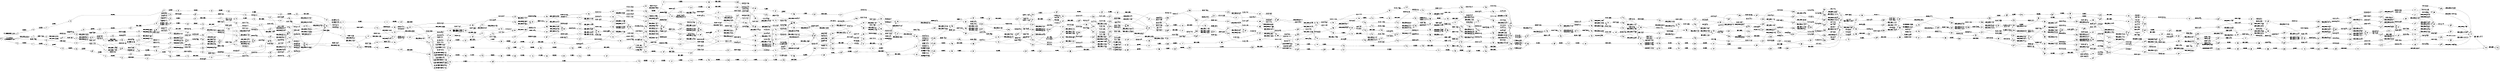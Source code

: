 digraph FST {
rankdir = LR;
size = "22,17";
label = "";
center = 1;
orientation = Portrait;
ranksep = "0.4";
nodesep = "0.25";
0 [label = "0", shape = circle, style = bold, fontsize = 14]
	0 -> 1 [label = "_S:_S/5.9356", fontsize = 14];
	0 -> 2 [label = "_S:SEPARATELY/6.7261", fontsize = 14];
	0 -> 3 [label = "_S:SEPARATE/11.628", fontsize = 14];
1 [label = "1", shape = circle, style = solid, fontsize = 14]
	1 -> 4 [label = "_EOC:_EOC/8.5384", fontsize = 14];
	1 -> 5 [label = "_E:_E/1.9055", fontsize = 14];
2 [label = "2", shape = circle, style = solid, fontsize = 14]
	2 -> 6 [label = "_E:_EPS", fontsize = 14];
3 [label = "3", shape = circle, style = solid, fontsize = 14]
	3 -> 7 [label = "_E:_EPS", fontsize = 14];
4 [label = "4", shape = circle, style = solid, fontsize = 14]
	4 -> 8 [label = "_E:_E/4.7808", fontsize = 14];
5 [label = "5", shape = circle, style = solid, fontsize = 14]
	5 -> 9 [label = "_EOC:_EOC/6.6862", fontsize = 14];
	5 -> 10 [label = "_P:_P/3.532", fontsize = 14];
6 [label = "6", shape = circle, style = solid, fontsize = 14]
	6 -> 11 [label = "_P:_EPS", fontsize = 14];
7 [label = "7", shape = circle, style = solid, fontsize = 14]
	7 -> 12 [label = "_P:_EPS", fontsize = 14];
8 [label = "8", shape = circle, style = solid, fontsize = 14]
	8 -> 9 [label = "_EOC:_EOC/8.2737", fontsize = 14];
	8 -> 13 [label = "_P:_P/5.3122", fontsize = 14];
9 [label = "9", shape = circle, style = solid, fontsize = 14]
	9 -> 14 [label = "_P:_P/4.2314", fontsize = 14];
	9 -> 15 [label = "_P:PAR/9.9756", fontsize = 14];
10 [label = "10", shape = circle, style = solid, fontsize = 14]
	10 -> 16 [label = "_EOC:_EOC/5.8157", fontsize = 14];
	10 -> 17 [label = "_A:_A/1.1413", fontsize = 14];
11 [label = "11", shape = circle, style = solid, fontsize = 14]
	11 -> 18 [label = "_A:_EPS", fontsize = 14];
12 [label = "12", shape = circle, style = solid, fontsize = 14]
	12 -> 19 [label = "_A:_EPS", fontsize = 14];
13 [label = "13", shape = circle, style = solid, fontsize = 14]
	13 -> 16 [label = "_EOC:_EOC/4.6556", fontsize = 14];
	13 -> 20 [label = "_A:_A/4.3321", fontsize = 14];
14 [label = "14", shape = circle, style = solid, fontsize = 14]
	14 -> 16 [label = "_EOC:_EOC/9.3271", fontsize = 14];
	14 -> 21 [label = "_A:_A/1.8214", fontsize = 14];
15 [label = "15", shape = circle, style = solid, fontsize = 14]
	15 -> 22 [label = "_A:_EPS", fontsize = 14];
16 [label = "16", shape = circle, style = solid, fontsize = 14]
	16 -> 23 [label = "_A:_A/3.9154", fontsize = 14];
	16 -> 24 [label = "_A:A/4.3643", fontsize = 14];
17 [label = "17", shape = circle, style = solid, fontsize = 14]
	17 -> 25 [label = "_EOC:_EOC/6.9325", fontsize = 14];
	17 -> 26 [label = "_R:_R/0.057183", fontsize = 14];
18 [label = "18", shape = circle, style = solid, fontsize = 14]
	18 -> 27 [label = "_R:_EPS", fontsize = 14];
19 [label = "19", shape = circle, style = solid, fontsize = 14]
	19 -> 28 [label = "_R:_EPS", fontsize = 14];
20 [label = "20", shape = circle, style = solid, fontsize = 14]
	20 -> 25 [label = "_EOC:_EOC/4.5723", fontsize = 14];
	20 -> 29 [label = "_R:_R/0.88853", fontsize = 14];
21 [label = "21", shape = circle, style = solid, fontsize = 14]
	21 -> 25 [label = "_EOC:_EOC/7.9297", fontsize = 14];
	21 -> 30 [label = "_R:_R/1.208", fontsize = 14];
22 [label = "22", shape = circle, style = solid, fontsize = 14]
	22 -> 31 [label = "_R:_EPS", fontsize = 14];
23 [label = "23", shape = circle, style = solid, fontsize = 14]
	23 -> 32 [label = "_R:_R/2.3999", fontsize = 14];
24 [label = "24", shape = circle, style = solid, fontsize = 14]
	24 -> 33 [label = "_EOW:_EPS", fontsize = 14];
25 [label = "25", shape = circle, style = solid, fontsize = 14]
	25 -> 34 [label = "_R:_R/4.5003", fontsize = 14];
	25 -> 35 [label = "_R:RATE/7.637", fontsize = 14];
26 [label = "26", shape = circle, style = solid, fontsize = 14]
	26 -> 36 [label = "_EOC:_EOC/5.7718", fontsize = 14];
	26 -> 37 [label = "_A:_A/0.1107", fontsize = 14];
27 [label = "27", shape = circle, style = solid, fontsize = 14]
	27 -> 38 [label = "_A:_EPS", fontsize = 14];
28 [label = "28", shape = circle, style = solid, fontsize = 14]
	28 -> 39 [label = "_A:_EPS", fontsize = 14];
29 [label = "29", shape = circle, style = solid, fontsize = 14]
	29 -> 36 [label = "_EOC:_EOC/3.6865", fontsize = 14];
	29 -> 40 [label = "_A:_A/1.8534", fontsize = 14];
30 [label = "30", shape = circle, style = solid, fontsize = 14]
	30 -> 41 [label = "_A:_A/2.5761", fontsize = 14];
31 [label = "31", shape = circle, style = solid, fontsize = 14]
	31 -> 42 [label = "_EOW:_EPS", fontsize = 14];
32 [label = "32", shape = circle, style = solid, fontsize = 14]
	32 -> 36 [label = "_EOC:_EOC/6.9515", fontsize = 14];
	32 -> 43 [label = "_A:_A/3.7771", fontsize = 14];
33 [label = "33", shape = circle, style = solid, fontsize = 14]
	33 -> 34 [label = "_R:_R/5.9486", fontsize = 14];
	33 -> 35 [label = "_R:RATE/6.2163", fontsize = 14];
34 [label = "34", shape = circle, style = solid, fontsize = 14]
	34 -> 36 [label = "_EOC:_EOC/9.6857", fontsize = 14];
	34 -> 44 [label = "_A:_A/2.1013", fontsize = 14];
35 [label = "35", shape = circle, style = solid, fontsize = 14]
	35 -> 45 [label = "_A:_EPS", fontsize = 14];
36 [label = "36", shape = circle, style = solid, fontsize = 14]
	36 -> 46 [label = "_A:_A/3.9154", fontsize = 14];
	36 -> 47 [label = "_A:A/4.3643", fontsize = 14];
	36 -> 48 [label = "_A:AT/5.2147", fontsize = 14];
	36 -> 49 [label = "_A:ATE/11.064", fontsize = 14];
37 [label = "37", shape = circle, style = solid, fontsize = 14]
	37 -> 50 [label = "_EOC:_EOC/5.5886", fontsize = 14];
	37 -> 51 [label = "_T:_T/0.076908", fontsize = 14];
38 [label = "38", shape = circle, style = solid, fontsize = 14]
	38 -> 52 [label = "_T:_EPS", fontsize = 14];
39 [label = "39", shape = circle, style = solid, fontsize = 14]
	39 -> 53 [label = "_T:_EPS", fontsize = 14];
40 [label = "40", shape = circle, style = solid, fontsize = 14]
	40 -> 50 [label = "_EOC:_EOC/3.7327", fontsize = 14];
	40 -> 54 [label = "_T:_T/0.64161", fontsize = 14];
41 [label = "41", shape = circle, style = solid, fontsize = 14]
	41 -> 50 [label = "_EOC:_EOC/4.6992", fontsize = 14];
	41 -> 55 [label = "_T:_T/2.1954", fontsize = 14];
42 [label = "42", shape = circle, style = solid, fontsize = 14]
	42 -> 46 [label = "_A:_A/4.6951", fontsize = 14];
	42 -> 47 [label = "_A:A/5.1441", fontsize = 14];
	42 -> 48 [label = "_A:AT/5.9944", fontsize = 14];
	42 -> 49 [label = "_A:ATE/11.843", fontsize = 14];
43 [label = "43", shape = circle, style = solid, fontsize = 14]
	43 -> 50 [label = "_EOC:_EOC/4.8802", fontsize = 14];
	43 -> 56 [label = "_T:_T/3.4029", fontsize = 14];
44 [label = "44", shape = circle, style = solid, fontsize = 14]
	44 -> 50 [label = "_EOC:_EOC/6.8496", fontsize = 14];
	44 -> 57 [label = "_T:_T/1.2546", fontsize = 14];
45 [label = "45", shape = circle, style = solid, fontsize = 14]
	45 -> 58 [label = "_T:_EPS", fontsize = 14];
46 [label = "46", shape = circle, style = solid, fontsize = 14]
	46 -> 59 [label = "_T:_T/2.6552", fontsize = 14];
47 [label = "47", shape = circle, style = solid, fontsize = 14]
	47 -> 60 [label = "_EOW:_EPS", fontsize = 14];
48 [label = "48", shape = circle, style = solid, fontsize = 14]
	48 -> 61 [label = "_T:_EPS", fontsize = 14];
49 [label = "49", shape = circle, style = solid, fontsize = 14]
	49 -> 62 [label = "_T:_EPS", fontsize = 14];
50 [label = "50", shape = circle, style = solid, fontsize = 14]
	50 -> 63 [label = "_T:_T/3.9366", fontsize = 14];
51 [label = "51", shape = circle, style = solid, fontsize = 14]
	51 -> 64 [label = "_EOC:_EOC/5.1982", fontsize = 14];
	51 -> 65 [label = "_E:_E/0.15878", fontsize = 14];
52 [label = "52", shape = circle, style = solid, fontsize = 14]
	52 -> 66 [label = "_E:_EPS", fontsize = 14];
53 [label = "53", shape = circle, style = solid, fontsize = 14]
	53 -> 67 [label = "_E:_EPS", fontsize = 14];
54 [label = "54", shape = circle, style = solid, fontsize = 14]
	54 -> 64 [label = "_EOC:_EOC/4.6818", fontsize = 14];
	54 -> 68 [label = "_E:_E/0.28244", fontsize = 14];
55 [label = "55", shape = circle, style = solid, fontsize = 14]
	55 -> 64 [label = "_EOC:_EOC/3.923", fontsize = 14];
	55 -> 69 [label = "_E:_E/0.74554", fontsize = 14];
56 [label = "56", shape = circle, style = solid, fontsize = 14]
	56 -> 64 [label = "_EOC:_EOC/3.62", fontsize = 14];
	56 -> 70 [label = "_E:_E/0.76476", fontsize = 14];
57 [label = "57", shape = circle, style = solid, fontsize = 14]
	57 -> 64 [label = "_EOC:_EOC/6.07", fontsize = 14];
	57 -> 71 [label = "_E:_E/0.9557", fontsize = 14];
58 [label = "58", shape = circle, style = solid, fontsize = 14]
	58 -> 72 [label = "_E:_EPS", fontsize = 14];
59 [label = "59", shape = circle, style = solid, fontsize = 14]
	59 -> 73 [label = "_E:_E/4.722", fontsize = 14];
60 [label = "60", shape = circle, style = solid, fontsize = 14]
	60 -> 63 [label = "_T:_T/5.3848", fontsize = 14];
61 [label = "61", shape = circle, style = solid, fontsize = 14]
	61 -> 74 [label = "_EOW:_EPS", fontsize = 14];
62 [label = "62", shape = circle, style = solid, fontsize = 14]
	62 -> 75 [label = "_E:_EPS", fontsize = 14];
63 [label = "63", shape = circle, style = solid, fontsize = 14]
	63 -> 64 [label = "_EOC:_EOC/9.261", fontsize = 14];
	63 -> 76 [label = "_E:_E/2.5085", fontsize = 14];
64 [label = "64", shape = circle, style = solid, fontsize = 14]
	64 -> 77 [label = "_E:_E/4.7808", fontsize = 14];
	64 -> 78 [label = "_E:EL/10.369", fontsize = 14];
65 [label = "65", shape = circle, style = solid, fontsize = 14]
	65 -> 79 [label = "_L:_L/1.4402", fontsize = 14];
66 [label = "66", shape = circle, style = solid, fontsize = 14]
	66 -> 80 [label = "_L:_EPS", fontsize = 14];
67 [label = "67", shape = circle, style = solid, fontsize = 14]
	67 -> 81 [label = "_EOW:_EPS", fontsize = 14];
68 [label = "68", shape = circle, style = solid, fontsize = 14]
	68 -> 82 [label = "_EOC:_EOC/0.40879", fontsize = 14];
	68 -> 83 [label = "_L:_L/1.4402", fontsize = 14];
69 [label = "69", shape = circle, style = solid, fontsize = 14]
	69 -> 82 [label = "_EOC:_EOC/0.41104", fontsize = 14];
	69 -> 83 [label = "_L:_L/1.7621", fontsize = 14];
70 [label = "70", shape = circle, style = solid, fontsize = 14]
	70 -> 82 [label = "_EOC:_EOC/0.4137", fontsize = 14];
	70 -> 84 [label = "_L:_L/2.3546", fontsize = 14];
71 [label = "71", shape = circle, style = solid, fontsize = 14]
	71 -> 85 [label = "_L:_L/5.4037", fontsize = 14];
72 [label = "72", shape = circle, style = solid, fontsize = 14]
	72 -> 86 [label = "_EOW:_EPS", fontsize = 14];
73 [label = "73", shape = circle, style = solid, fontsize = 14]
	73 -> 87 [label = "_L:_L/3.8121", fontsize = 14];
74 [label = "74", shape = circle, style = solid, fontsize = 14]
	74 -> 77 [label = "_E:_E/6.6275", fontsize = 14];
	74 -> 78 [label = "_E:EL/12.216", fontsize = 14];
75 [label = "75", shape = circle, style = solid, fontsize = 14]
	75 -> 88 [label = "_EOW:_EPS", fontsize = 14];
76 [label = "76", shape = circle, style = solid, fontsize = 14]
	76 -> 82 [label = "_EOC:_EOC/6.487", fontsize = 14];
	76 -> 89 [label = "_L:_L/2.1936", fontsize = 14];
77 [label = "77", shape = circle, style = solid, fontsize = 14]
	77 -> 82 [label = "_EOC:_EOC/8.2737", fontsize = 14];
	77 -> 90 [label = "_L:_L/2.5612", fontsize = 14];
78 [label = "78", shape = circle, style = solid, fontsize = 14]
	78 -> 91 [label = "_L:_EPS", fontsize = 14];
79 [label = "79", shape = circle, style = solid, fontsize = 14]
	79 -> 92 [label = "_EOC:_EOC/4.2299", fontsize = 14];
	79 -> 93 [label = "_Y:_Y/0.0796", fontsize = 14];
80 [label = "80", shape = circle, style = solid, fontsize = 14]
	80 -> 94 [label = "_Y:_EPS", fontsize = 14];
81 [label = "81", shape = circle, style = solid, fontsize = 14]
	81 -> 95 [label = "_L:_L/5.5839", fontsize = 14];
82 [label = "82", shape = circle, style = solid, fontsize = 14]
	82 -> 95 [label = "_L:_L/4.9664", fontsize = 14];
83 [label = "83", shape = circle, style = solid, fontsize = 14]
	83 -> 92 [label = "_EOC:_EOC/4.2299", fontsize = 14];
	83 -> 96 [label = "_Y:_Y/0.0796", fontsize = 14];
84 [label = "84", shape = circle, style = solid, fontsize = 14]
	84 -> 92 [label = "_EOC:_EOC/3.7689", fontsize = 14];
	84 -> 96 [label = "_Y:_Y/0.12934", fontsize = 14];
85 [label = "85", shape = circle, style = solid, fontsize = 14]
	85 -> 92 [label = "_EOC:_EOC/3.4216", fontsize = 14];
	85 -> 97 [label = "_Y:_Y/0.1884", fontsize = 14];
86 [label = "86", shape = circle, style = solid, fontsize = 14]
	86 -> 95 [label = "_L:_L/6.5229", fontsize = 14];
87 [label = "87", shape = circle, style = solid, fontsize = 14]
	87 -> 92 [label = "_EOC:_EOC/3.1319", fontsize = 14];
	87 -> 98 [label = "_Y:_Y/0.26059", fontsize = 14];
88 [label = "88", shape = circle, style = solid, fontsize = 14]
	88 -> 95 [label = "_L:_L/6.0274", fontsize = 14];
89 [label = "89", shape = circle, style = solid, fontsize = 14]
	89 -> 92 [label = "_EOC:_EOC/5.3106", fontsize = 14];
	89 -> 99 [label = "_Y:_Y/4.9493", fontsize = 14];
90 [label = "90", shape = circle, style = solid, fontsize = 14]
	90 -> 100 [label = "_Y:_Y/5.9632", fontsize = 14];
91 [label = "91", shape = circle, style = solid, fontsize = 14]
	91 -> 101 [label = "_EOW:_EPS", fontsize = 14];
92 [label = "92", shape = circle, style = solid, fontsize = 14]
	92 -> 102 [label = "_Y:_Y/6.7779", fontsize = 14];
93 [label = "93", shape = circle, style = solid, fontsize = 14]
	93 -> 103 [label = "_T:_T/9.0843", fontsize = 14];
94 [label = "94", shape = circle, style = solid, fontsize = 14]
	94 -> 104 [label = "_EOW:_EPS", fontsize = 14];
95 [label = "95", shape = circle, style = solid, fontsize = 14]
	95 -> 92 [label = "_EOC:_EOC/9.3574", fontsize = 14];
	95 -> 105 [label = "_Y:_Y/4.894", fontsize = 14];
96 [label = "96", shape = circle, style = solid, fontsize = 14]
	96 -> 106 [label = "_EOC:_EOC/0.0019139", fontsize = 14];
	96 -> 103 [label = "_T:_T/9.0843", fontsize = 14];
97 [label = "97", shape = circle, style = solid, fontsize = 14]
	97 -> 106 [label = "_EOC:_EOC/0.0030364", fontsize = 14];
	97 -> 103 [label = "_T:_T/8.6234", fontsize = 14];
98 [label = "98", shape = circle, style = solid, fontsize = 14]
	98 -> 106 [label = "_EOC:_EOC/0.0044314", fontsize = 14];
	98 -> 103 [label = "_T:_T/8.246", fontsize = 14];
99 [label = "99", shape = circle, style = solid, fontsize = 14]
	99 -> 106 [label = "_EOC:_EOC/0.046533", fontsize = 14];
	99 -> 103 [label = "_T:_T/5.9155", fontsize = 14];
100 [label = "100", shape = circle, style = solid, fontsize = 14]
	100 -> 106 [label = "_EOC:_EOC/0.092513", fontsize = 14];
	100 -> 103 [label = "_T:_T/5.2511", fontsize = 14];
101 [label = "101", shape = circle, style = solid, fontsize = 14]
	101 -> 102 [label = "_Y:_Y/7.9066", fontsize = 14];
102 [label = "102", shape = circle, style = solid, fontsize = 14]
	102 -> 106 [label = "_EOC:_EOC/6.1952", fontsize = 14];
	102 -> 107 [label = "_T:_T/8.5506", fontsize = 14];
103 [label = "103", shape = circle, style = solid, fontsize = 14]
	103 -> 108 [label = "_EOC:_EOC/3.1367", fontsize = 14];
	103 -> 109 [label = "_H:_H/1.5189", fontsize = 14];
104 [label = "104", shape = circle, style = solid, fontsize = 14]
	104 -> 110 [label = "_T:_T/4.8813", fontsize = 14];
	104 -> 111 [label = "_T:THE/4.6743", fontsize = 14];
105 [label = "105", shape = circle, style = solid, fontsize = 14]
	105 -> 106 [label = "_EOC:_EOC/2.5424", fontsize = 14];
	105 -> 103 [label = "_T:_T/5.5986", fontsize = 14];
106 [label = "106", shape = circle, style = solid, fontsize = 14]
	106 -> 110 [label = "_T:_T/3.9366", fontsize = 14];
	106 -> 111 [label = "_T:THE/3.7296", fontsize = 14];
107 [label = "107", shape = circle, style = solid, fontsize = 14]
	107 -> 108 [label = "_EOC:_EOC/2.8311", fontsize = 14];
	107 -> 109 [label = "_H:_H/1.2133", fontsize = 14];
108 [label = "108", shape = circle, style = solid, fontsize = 14]
	108 -> 112 [label = "_H:_H/4.7858", fontsize = 14];
	108 -> 113 [label = "_H:HE/5.3068", fontsize = 14];
109 [label = "109", shape = circle, style = solid, fontsize = 14]
	109 -> 114 [label = "_EOC:_EOC/1.698", fontsize = 14];
	109 -> 115 [label = "_E:_E/1.7287", fontsize = 14];
110 [label = "110", shape = circle, style = solid, fontsize = 14]
	110 -> 108 [label = "_EOC:_EOC/9.261", fontsize = 14];
	110 -> 116 [label = "_H:_H/0.80047", fontsize = 14];
111 [label = "111", shape = circle, style = solid, fontsize = 14]
	111 -> 117 [label = "_H:_EPS", fontsize = 14];
112 [label = "112", shape = circle, style = solid, fontsize = 14]
	112 -> 114 [label = "_EOC:_EOC/9.1194", fontsize = 14];
	112 -> 118 [label = "_E:_E/1.4848", fontsize = 14];
113 [label = "113", shape = circle, style = solid, fontsize = 14]
	113 -> 119 [label = "_E:_EPS", fontsize = 14];
114 [label = "114", shape = circle, style = solid, fontsize = 14]
	114 -> 120 [label = "_E:_E/4.7808", fontsize = 14];
115 [label = "115", shape = circle, style = solid, fontsize = 14]
	115 -> 121 [label = "_EOC:_EOC/3.3503", fontsize = 14];
	115 -> 122 [label = "_G:_G/6.6234", fontsize = 14];
116 [label = "116", shape = circle, style = solid, fontsize = 14]
	116 -> 114 [label = "_EOC:_EOC/7.7823", fontsize = 14];
	116 -> 123 [label = "_E:_E/0.55221", fontsize = 14];
117 [label = "117", shape = circle, style = solid, fontsize = 14]
	117 -> 124 [label = "_E:_EPS", fontsize = 14];
118 [label = "118", shape = circle, style = solid, fontsize = 14]
	118 -> 122 [label = "_G:_G/9.7461", fontsize = 14];
119 [label = "119", shape = circle, style = solid, fontsize = 14]
	119 -> 125 [label = "_EOW:_EPS", fontsize = 14];
120 [label = "120", shape = circle, style = solid, fontsize = 14]
	120 -> 121 [label = "_EOC:_EOC/8.2737", fontsize = 14];
	120 -> 126 [label = "_G:_G/6.0252", fontsize = 14];
121 [label = "121", shape = circle, style = solid, fontsize = 14]
	121 -> 127 [label = "_G:_G/5.3445", fontsize = 14];
	121 -> 128 [label = "_G:GOVERNMENT/7.063", fontsize = 14];
	121 -> 129 [label = "_G:GO/8.4017", fontsize = 14];
	121 -> 130 [label = "_G:GOVERN/11.073", fontsize = 14];
	121 -> 131 [label = "_G:GOVERNMENTS/9.5238", fontsize = 14];
122 [label = "122", shape = circle, style = solid, fontsize = 14]
	122 -> 132 [label = "_EOC:_EOC/2.6562", fontsize = 14];
	122 -> 133 [label = "_O:_O/2.4269", fontsize = 14];
123 [label = "123", shape = circle, style = solid, fontsize = 14]
	123 -> 122 [label = "_G:_G/11.471", fontsize = 14];
124 [label = "124", shape = circle, style = solid, fontsize = 14]
	124 -> 134 [label = "_EOW:_EPS", fontsize = 14];
125 [label = "125", shape = circle, style = solid, fontsize = 14]
	125 -> 127 [label = "_G:_G/7.1912", fontsize = 14];
	125 -> 128 [label = "_G:GOVERNMENT/8.9096", fontsize = 14];
	125 -> 129 [label = "_G:GO/10.248", fontsize = 14];
	125 -> 130 [label = "_G:GOVERN/12.92", fontsize = 14];
	125 -> 131 [label = "_G:GOVERNMENTS/11.37", fontsize = 14];
126 [label = "126", shape = circle, style = solid, fontsize = 14]
	126 -> 132 [label = "_EOC:_EOC/4.3907", fontsize = 14];
	126 -> 133 [label = "_O:_O/4.1614", fontsize = 14];
127 [label = "127", shape = circle, style = solid, fontsize = 14]
	127 -> 132 [label = "_EOC:_EOC/8.8451", fontsize = 14];
	127 -> 135 [label = "_O:_O/1.731", fontsize = 14];
128 [label = "128", shape = circle, style = solid, fontsize = 14]
	128 -> 136 [label = "_O:_EPS", fontsize = 14];
129 [label = "129", shape = circle, style = solid, fontsize = 14]
	129 -> 137 [label = "_O:_EPS", fontsize = 14];
130 [label = "130", shape = circle, style = solid, fontsize = 14]
	130 -> 138 [label = "_O:_EPS", fontsize = 14];
131 [label = "131", shape = circle, style = solid, fontsize = 14]
	131 -> 139 [label = "_O:_EPS", fontsize = 14];
132 [label = "132", shape = circle, style = solid, fontsize = 14]
	132 -> 140 [label = "_O:_O/4.6233", fontsize = 14];
	132 -> 141 [label = "_O:OVER/6.5861", fontsize = 14];
133 [label = "133", shape = circle, style = solid, fontsize = 14]
	133 -> 142 [label = "_EOC:_EOC/2.0234", fontsize = 14];
	133 -> 143 [label = "_V:_V/2.5899", fontsize = 14];
134 [label = "134", shape = circle, style = solid, fontsize = 14]
	134 -> 127 [label = "_G:_G/6.9534", fontsize = 14];
	134 -> 128 [label = "_G:GOVERNMENT/5.1137", fontsize = 14];
	134 -> 129 [label = "_G:GO/10.01", fontsize = 14];
	134 -> 130 [label = "_G:GOVERN/12.682", fontsize = 14];
	134 -> 131 [label = "_G:GOVERNMENTS/11.133", fontsize = 14];
135 [label = "135", shape = circle, style = solid, fontsize = 14]
	135 -> 144 [label = "_V:_V/1.4553", fontsize = 14];
136 [label = "136", shape = circle, style = solid, fontsize = 14]
	136 -> 145 [label = "_V:_EPS", fontsize = 14];
137 [label = "137", shape = circle, style = solid, fontsize = 14]
	137 -> 146 [label = "_EOW:_EPS", fontsize = 14];
138 [label = "138", shape = circle, style = solid, fontsize = 14]
	138 -> 147 [label = "_V:_EPS", fontsize = 14];
139 [label = "139", shape = circle, style = solid, fontsize = 14]
	139 -> 148 [label = "_V:_EPS", fontsize = 14];
140 [label = "140", shape = circle, style = solid, fontsize = 14]
	140 -> 142 [label = "_EOC:_EOC/8.7053", fontsize = 14];
	140 -> 149 [label = "_V:_V/3.0174", fontsize = 14];
141 [label = "141", shape = circle, style = solid, fontsize = 14]
	141 -> 150 [label = "_V:_EPS", fontsize = 14];
142 [label = "142", shape = circle, style = solid, fontsize = 14]
	142 -> 151 [label = "_V:_V/6.1811", fontsize = 14];
143 [label = "143", shape = circle, style = solid, fontsize = 14]
	143 -> 152 [label = "_EOC:_EOC/3.6822", fontsize = 14];
	143 -> 153 [label = "_E:_E/0.81731", fontsize = 14];
144 [label = "144", shape = circle, style = solid, fontsize = 14]
	144 -> 152 [label = "_EOC:_EOC/7.6802", fontsize = 14];
	144 -> 154 [label = "_E:_E/0.0063822", fontsize = 14];
145 [label = "145", shape = circle, style = solid, fontsize = 14]
	145 -> 155 [label = "_E:_EPS", fontsize = 14];
146 [label = "146", shape = circle, style = solid, fontsize = 14]
	146 -> 151 [label = "_V:_V/7.381", fontsize = 14];
147 [label = "147", shape = circle, style = solid, fontsize = 14]
	147 -> 156 [label = "_E:_EPS", fontsize = 14];
148 [label = "148", shape = circle, style = solid, fontsize = 14]
	148 -> 157 [label = "_E:_EPS", fontsize = 14];
149 [label = "149", shape = circle, style = solid, fontsize = 14]
	149 -> 152 [label = "_EOC:_EOC/7.9419", fontsize = 14];
	149 -> 158 [label = "_E:_E/0.0034366", fontsize = 14];
150 [label = "150", shape = circle, style = solid, fontsize = 14]
	150 -> 159 [label = "_E:_EPS", fontsize = 14];
151 [label = "151", shape = circle, style = solid, fontsize = 14]
	151 -> 152 [label = "_EOC:_EOC/9.5528", fontsize = 14];
	151 -> 160 [label = "_E:_E/1.7298", fontsize = 14];
152 [label = "152", shape = circle, style = solid, fontsize = 14]
	152 -> 161 [label = "_E:_E/4.7808", fontsize = 14];
153 [label = "153", shape = circle, style = solid, fontsize = 14]
	153 -> 162 [label = "_EOC:_EOC/2.0225", fontsize = 14];
	153 -> 163 [label = "_R:_R/0.80623", fontsize = 14];
154 [label = "154", shape = circle, style = solid, fontsize = 14]
	154 -> 162 [label = "_EOC:_EOC/5.4157", fontsize = 14];
	154 -> 164 [label = "_R:_R/0.058441", fontsize = 14];
155 [label = "155", shape = circle, style = solid, fontsize = 14]
	155 -> 165 [label = "_R:_EPS", fontsize = 14];
156 [label = "156", shape = circle, style = solid, fontsize = 14]
	156 -> 166 [label = "_R:_EPS", fontsize = 14];
157 [label = "157", shape = circle, style = solid, fontsize = 14]
	157 -> 167 [label = "_R:_EPS", fontsize = 14];
158 [label = "158", shape = circle, style = solid, fontsize = 14]
	158 -> 162 [label = "_EOC:_EOC/5.6903", fontsize = 14];
	158 -> 168 [label = "_R:_R/0.011266", fontsize = 14];
159 [label = "159", shape = circle, style = solid, fontsize = 14]
	159 -> 169 [label = "_R:_EPS", fontsize = 14];
160 [label = "160", shape = circle, style = solid, fontsize = 14]
	160 -> 162 [label = "_EOC:_EOC/5.4708", fontsize = 14];
	160 -> 170 [label = "_R:_R/0.78025", fontsize = 14];
161 [label = "161", shape = circle, style = solid, fontsize = 14]
	161 -> 162 [label = "_EOC:_EOC/8.2737", fontsize = 14];
	161 -> 171 [label = "_R:_R/3.9721", fontsize = 14];
162 [label = "162", shape = circle, style = solid, fontsize = 14]
	162 -> 172 [label = "_R:_R/4.5003", fontsize = 14];
163 [label = "163", shape = circle, style = solid, fontsize = 14]
	163 -> 173 [label = "_EOC:_EOC/1.3945", fontsize = 14];
	163 -> 174 [label = "_N:_N/1.3709", fontsize = 14];
164 [label = "164", shape = circle, style = solid, fontsize = 14]
	164 -> 173 [label = "_EOC:_EOC/5.0169", fontsize = 14];
	164 -> 175 [label = "_N:_N/0.020137", fontsize = 14];
165 [label = "165", shape = circle, style = solid, fontsize = 14]
	165 -> 176 [label = "_N:_EPS", fontsize = 14];
166 [label = "166", shape = circle, style = solid, fontsize = 14]
	166 -> 177 [label = "_N:_EPS", fontsize = 14];
167 [label = "167", shape = circle, style = solid, fontsize = 14]
	167 -> 178 [label = "_N:_EPS", fontsize = 14];
168 [label = "168", shape = circle, style = solid, fontsize = 14]
	168 -> 179 [label = "_N:_N/4.021", fontsize = 14];
169 [label = "169", shape = circle, style = solid, fontsize = 14]
	169 -> 180 [label = "_EOW:_EPS", fontsize = 14];
170 [label = "170", shape = circle, style = solid, fontsize = 14]
	170 -> 173 [label = "_EOC:_EOC/3.6544", fontsize = 14];
	170 -> 181 [label = "_N:_N/5.7584", fontsize = 14];
171 [label = "171", shape = circle, style = solid, fontsize = 14]
	171 -> 173 [label = "_EOC:_EOC/4.2045", fontsize = 14];
	171 -> 182 [label = "_N:_N/2.842", fontsize = 14];
172 [label = "172", shape = circle, style = solid, fontsize = 14]
	172 -> 173 [label = "_EOC:_EOC/9.6857", fontsize = 14];
	172 -> 183 [label = "_N:_N/11.188", fontsize = 14];
173 [label = "173", shape = circle, style = solid, fontsize = 14]
	173 -> 184 [label = "_N:_N/5.3599", fontsize = 14];
174 [label = "174", shape = circle, style = solid, fontsize = 14]
	174 -> 185 [label = "_EOC:_EOC/2.7174", fontsize = 14];
	174 -> 186 [label = "_M:_M/0.49849", fontsize = 14];
175 [label = "175", shape = circle, style = solid, fontsize = 14]
	175 -> 187 [label = "_M:_M/0.44952", fontsize = 14];
176 [label = "176", shape = circle, style = solid, fontsize = 14]
	176 -> 188 [label = "_M:_EPS", fontsize = 14];
177 [label = "177", shape = circle, style = solid, fontsize = 14]
	177 -> 189 [label = "_EOW:_EPS", fontsize = 14];
178 [label = "178", shape = circle, style = solid, fontsize = 14]
	178 -> 190 [label = "_M:_EPS", fontsize = 14];
179 [label = "179", shape = circle, style = solid, fontsize = 14]
	179 -> 185 [label = "_EOC:_EOC/2.6367", fontsize = 14];
	179 -> 191 [label = "_M:_M/2.0513", fontsize = 14];
180 [label = "180", shape = circle, style = solid, fontsize = 14]
	180 -> 184 [label = "_N:_N/6.8049", fontsize = 14];
181 [label = "181", shape = circle, style = solid, fontsize = 14]
	181 -> 185 [label = "_EOC:_EOC/1.4648", fontsize = 14];
	181 -> 192 [label = "_M:_M/1.9844", fontsize = 14];
182 [label = "182", shape = circle, style = solid, fontsize = 14]
	182 -> 185 [label = "_EOC:_EOC/2.7355", fontsize = 14];
	182 -> 193 [label = "_M:_M/4.2334", fontsize = 14];
183 [label = "183", shape = circle, style = solid, fontsize = 14]
	183 -> 185 [label = "_EOC:_EOC/2.0602", fontsize = 14];
	183 -> 194 [label = "_M:_M/4.1681", fontsize = 14];
184 [label = "184", shape = circle, style = solid, fontsize = 14]
	184 -> 185 [label = "_EOC:_EOC/8.8204", fontsize = 14];
	184 -> 195 [label = "_M:_M/10.33", fontsize = 14];
185 [label = "185", shape = circle, style = solid, fontsize = 14]
	185 -> 196 [label = "_M:_M/4.5515", fontsize = 14];
	185 -> 197 [label = "_M:ME/7.8667", fontsize = 14];
	185 -> 198 [label = "_M:MEN/8.4783", fontsize = 14];
186 [label = "186", shape = circle, style = solid, fontsize = 14]
	186 -> 199 [label = "_EOC:_EOC/7.1577", fontsize = 14];
	186 -> 200 [label = "_E:_E/0.0079895", fontsize = 14];
187 [label = "187", shape = circle, style = solid, fontsize = 14]
	187 -> 199 [label = "_EOC:_EOC/7.1577", fontsize = 14];
	187 -> 201 [label = "_E:_E/0.0079895", fontsize = 14];
188 [label = "188", shape = circle, style = solid, fontsize = 14]
	188 -> 202 [label = "_E:_EPS", fontsize = 14];
189 [label = "189", shape = circle, style = solid, fontsize = 14]
	189 -> 196 [label = "_M:_M/5.6802", fontsize = 14];
	189 -> 197 [label = "_M:ME/8.9954", fontsize = 14];
	189 -> 198 [label = "_M:MEN/9.607", fontsize = 14];
190 [label = "190", shape = circle, style = solid, fontsize = 14]
	190 -> 203 [label = "_E:_EPS", fontsize = 14];
191 [label = "191", shape = circle, style = solid, fontsize = 14]
	191 -> 199 [label = "_EOC:_EOC/4.9225", fontsize = 14];
	191 -> 200 [label = "_E:_E/0.077301", fontsize = 14];
192 [label = "192", shape = circle, style = solid, fontsize = 14]
	192 -> 199 [label = "_EOC:_EOC/3.9507", fontsize = 14];
	192 -> 204 [label = "_E:_E/0.2189", fontsize = 14];
193 [label = "193", shape = circle, style = solid, fontsize = 14]
	193 -> 199 [label = "_EOC:_EOC/3.6843", fontsize = 14];
	193 -> 205 [label = "_E:_E/0.29653", fontsize = 14];
194 [label = "194", shape = circle, style = solid, fontsize = 14]
	194 -> 199 [label = "_EOC:_EOC/3.4464", fontsize = 14];
	194 -> 206 [label = "_E:_E/0.39384", fontsize = 14];
195 [label = "195", shape = circle, style = solid, fontsize = 14]
	195 -> 199 [label = "_EOC:_EOC/3.1671", fontsize = 14];
	195 -> 207 [label = "_E:_E/0.56284", fontsize = 14];
196 [label = "196", shape = circle, style = solid, fontsize = 14]
	196 -> 199 [label = "_EOC:_EOC/9.0093", fontsize = 14];
	196 -> 208 [label = "_E:_E/1.8481", fontsize = 14];
197 [label = "197", shape = circle, style = solid, fontsize = 14]
	197 -> 209 [label = "_E:_EPS", fontsize = 14];
198 [label = "198", shape = circle, style = solid, fontsize = 14]
	198 -> 210 [label = "_E:_EPS", fontsize = 14];
199 [label = "199", shape = circle, style = solid, fontsize = 14]
	199 -> 211 [label = "_E:_E/4.7808", fontsize = 14];
	199 -> 212 [label = "_E:EN/10.89", fontsize = 14];
200 [label = "200", shape = circle, style = solid, fontsize = 14]
	200 -> 213 [label = "_EOC:_EOC/6.9273", fontsize = 14];
	200 -> 214 [label = "_N:_N/0.007291", fontsize = 14];
201 [label = "201", shape = circle, style = solid, fontsize = 14]
	201 -> 213 [label = "_EOC:_EOC/6.9273", fontsize = 14];
	201 -> 215 [label = "_N:_N/0.007291", fontsize = 14];
202 [label = "202", shape = circle, style = solid, fontsize = 14]
	202 -> 216 [label = "_N:_EPS", fontsize = 14];
203 [label = "203", shape = circle, style = solid, fontsize = 14]
	203 -> 217 [label = "_N:_EPS", fontsize = 14];
204 [label = "204", shape = circle, style = solid, fontsize = 14]
	204 -> 213 [label = "_EOC:_EOC/5.7136", fontsize = 14];
	204 -> 214 [label = "_N:_N/0.024756", fontsize = 14];
205 [label = "205", shape = circle, style = solid, fontsize = 14]
	205 -> 213 [label = "_EOC:_EOC/4.9261", fontsize = 14];
	205 -> 218 [label = "_N:_N/0.055241", fontsize = 14];
206 [label = "206", shape = circle, style = solid, fontsize = 14]
	206 -> 213 [label = "_EOC:_EOC/3.3845", fontsize = 14];
	206 -> 219 [label = "_N:_N/0.28912", fontsize = 14];
207 [label = "207", shape = circle, style = solid, fontsize = 14]
	207 -> 213 [label = "_EOC:_EOC/3.1466", fontsize = 14];
	207 -> 220 [label = "_N:_N/0.3835", fontsize = 14];
208 [label = "208", shape = circle, style = solid, fontsize = 14]
	208 -> 221 [label = "_N:_N/2.4821", fontsize = 14];
209 [label = "209", shape = circle, style = solid, fontsize = 14]
	209 -> 222 [label = "_EOW:_EPS", fontsize = 14];
210 [label = "210", shape = circle, style = solid, fontsize = 14]
	210 -> 223 [label = "_N:_EPS", fontsize = 14];
211 [label = "211", shape = circle, style = solid, fontsize = 14]
	211 -> 213 [label = "_EOC:_EOC/8.2737", fontsize = 14];
	211 -> 224 [label = "_N:_N/1.9006", fontsize = 14];
212 [label = "212", shape = circle, style = solid, fontsize = 14]
	212 -> 225 [label = "_N:_EPS", fontsize = 14];
213 [label = "213", shape = circle, style = solid, fontsize = 14]
	213 -> 226 [label = "_N:_N/5.3599", fontsize = 14];
214 [label = "214", shape = circle, style = solid, fontsize = 14]
	214 -> 227 [label = "_EOC:_EOC/4.8578", fontsize = 14];
	214 -> 228 [label = "_T:_T/0.014664", fontsize = 14];
215 [label = "215", shape = circle, style = solid, fontsize = 14]
	215 -> 227 [label = "_EOC:_EOC/4.8578", fontsize = 14];
	215 -> 229 [label = "_T:_T/0.014664", fontsize = 14];
216 [label = "216", shape = circle, style = solid, fontsize = 14]
	216 -> 230 [label = "_T:_EPS", fontsize = 14];
217 [label = "217", shape = circle, style = solid, fontsize = 14]
	217 -> 231 [label = "_T:_EPS", fontsize = 14];
218 [label = "218", shape = circle, style = solid, fontsize = 14]
	218 -> 227 [label = "_EOC:_EOC/3.4698", fontsize = 14];
	218 -> 228 [label = "_T:_T/0.060101", fontsize = 14];
219 [label = "219", shape = circle, style = solid, fontsize = 14]
	219 -> 227 [label = "_EOC:_EOC/2.59", fontsize = 14];
	219 -> 232 [label = "_T:_T/0.15152", fontsize = 14];
220 [label = "220", shape = circle, style = solid, fontsize = 14]
	220 -> 227 [label = "_EOC:_EOC/1.9203", fontsize = 14];
	220 -> 233 [label = "_T:_T/0.32113", fontsize = 14];
221 [label = "221", shape = circle, style = solid, fontsize = 14]
	221 -> 234 [label = "_T:_T/0.73262", fontsize = 14];
222 [label = "222", shape = circle, style = solid, fontsize = 14]
	222 -> 226 [label = "_N:_N/6.5071", fontsize = 14];
223 [label = "223", shape = circle, style = solid, fontsize = 14]
	223 -> 235 [label = "_EOW:_EPS", fontsize = 14];
224 [label = "224", shape = circle, style = solid, fontsize = 14]
	224 -> 236 [label = "_T:_T/1.4799", fontsize = 14];
225 [label = "225", shape = circle, style = solid, fontsize = 14]
	225 -> 237 [label = "_EOW:_EPS", fontsize = 14];
226 [label = "226", shape = circle, style = solid, fontsize = 14]
	226 -> 227 [label = "_EOC:_EOC/8.8204", fontsize = 14];
	226 -> 238 [label = "_T:_T/9.2219", fontsize = 14];
227 [label = "227", shape = circle, style = solid, fontsize = 14]
	227 -> 239 [label = "_T:_T/3.9366", fontsize = 14];
	227 -> 240 [label = "_T:TSAI/10.515", fontsize = 14];
228 [label = "228", shape = circle, style = solid, fontsize = 14]
	228 -> 241 [label = "_EOC:_EOC/0.49465", fontsize = 14];
	228 -> 242 [label = "_S:_S/1.1574", fontsize = 14];
229 [label = "229", shape = circle, style = solid, fontsize = 14]
	229 -> 243 [label = "_S:_S/1.1574", fontsize = 14];
230 [label = "230", shape = circle, style = solid, fontsize = 14]
	230 -> 244 [label = "_EOW:_EPS", fontsize = 14];
231 [label = "231", shape = circle, style = solid, fontsize = 14]
	231 -> 245 [label = "_S:_EPS", fontsize = 14];
232 [label = "232", shape = circle, style = solid, fontsize = 14]
	232 -> 241 [label = "_EOC:_EOC/0.91487", fontsize = 14];
	232 -> 242 [label = "_S:_S/0.92627", fontsize = 14];
233 [label = "233", shape = circle, style = solid, fontsize = 14]
	233 -> 241 [label = "_EOC:_EOC/0.47826", fontsize = 14];
	233 -> 246 [label = "_S:_S/1.9429", fontsize = 14];
234 [label = "234", shape = circle, style = solid, fontsize = 14]
	234 -> 241 [label = "_EOC:_EOC/2.5036", fontsize = 14];
	234 -> 247 [label = "_S:_S/3.0861", fontsize = 14];
235 [label = "235", shape = circle, style = solid, fontsize = 14]
	235 -> 239 [label = "_T:_T/4.9482", fontsize = 14];
	235 -> 240 [label = "_T:TSAI/11.526", fontsize = 14];
236 [label = "236", shape = circle, style = solid, fontsize = 14]
	236 -> 241 [label = "_EOC:_EOC/4.792", fontsize = 14];
	236 -> 248 [label = "_S:_S/5.1802", fontsize = 14];
237 [label = "237", shape = circle, style = solid, fontsize = 14]
	237 -> 239 [label = "_T:_T/4.3692", fontsize = 14];
	237 -> 240 [label = "_T:TSAI/10.947", fontsize = 14];
238 [label = "238", shape = circle, style = solid, fontsize = 14]
	238 -> 241 [label = "_EOC:_EOC/1.4675", fontsize = 14];
	238 -> 249 [label = "_S:_S/2.1795", fontsize = 14];
239 [label = "239", shape = circle, style = solid, fontsize = 14]
	239 -> 241 [label = "_EOC:_EOC/9.261", fontsize = 14];
	239 -> 250 [label = "_S:_S/6.4329", fontsize = 14];
240 [label = "240", shape = circle, style = solid, fontsize = 14]
	240 -> 251 [label = "_S:_EPS", fontsize = 14];
241 [label = "241", shape = circle, style = solid, fontsize = 14]
	241 -> 252 [label = "_S:_S/3.8465", fontsize = 14];
	241 -> 253 [label = "_S:SAID/5.2392", fontsize = 14];
242 [label = "242", shape = circle, style = solid, fontsize = 14]
	242 -> 254 [label = "_EOC:_EOC/0.0029279", fontsize = 14];
	242 -> 255 [label = "_A:_A/10.468", fontsize = 14];
243 [label = "243", shape = circle, style = solid, fontsize = 14]
	243 -> 255 [label = "_A:_A/10.468", fontsize = 14];
244 [label = "244", shape = circle, style = solid, fontsize = 14]
	244 -> 252 [label = "_S:_S/4.971", fontsize = 14];
	244 -> 253 [label = "_S:SAID/6.3637", fontsize = 14];
245 [label = "245", shape = circle, style = solid, fontsize = 14]
	245 -> 256 [label = "_EOW:_EPS", fontsize = 14];
246 [label = "246", shape = circle, style = solid, fontsize = 14]
	246 -> 254 [label = "_EOC:_EOC/0.0064788", fontsize = 14];
	246 -> 255 [label = "_A:_A/9.6758", fontsize = 14];
247 [label = "247", shape = circle, style = solid, fontsize = 14]
	247 -> 254 [label = "_EOC:_EOC/0.013889", fontsize = 14];
	247 -> 255 [label = "_A:_A/8.917", fontsize = 14];
248 [label = "248", shape = circle, style = solid, fontsize = 14]
	248 -> 254 [label = "_EOC:_EOC/0.099693", fontsize = 14];
	248 -> 255 [label = "_A:_A/6.9885", fontsize = 14];
249 [label = "249", shape = circle, style = solid, fontsize = 14]
	249 -> 254 [label = "_EOC:_EOC/0.32079", fontsize = 14];
	249 -> 255 [label = "_A:_A/5.0547", fontsize = 14];
250 [label = "250", shape = circle, style = solid, fontsize = 14]
	250 -> 254 [label = "_EOC:_EOC/3.079", fontsize = 14];
	250 -> 257 [label = "_A:_A/0.073029", fontsize = 14];
251 [label = "251", shape = circle, style = solid, fontsize = 14]
	251 -> 258 [label = "_A:_EPS", fontsize = 14];
252 [label = "252", shape = circle, style = solid, fontsize = 14]
	252 -> 254 [label = "_EOC:_EOC/8.5384", fontsize = 14];
	252 -> 259 [label = "_A:_A/2.1297", fontsize = 14];
253 [label = "253", shape = circle, style = solid, fontsize = 14]
	253 -> 260 [label = "_A:_EPS", fontsize = 14];
254 [label = "254", shape = circle, style = solid, fontsize = 14]
	254 -> 261 [label = "_A:_A/3.9154", fontsize = 14];
	254 -> 262 [label = "_A:A/4.3643", fontsize = 14];
	254 -> 263 [label = "_A:AID/9.087", fontsize = 14];
255 [label = "255", shape = circle, style = solid, fontsize = 14]
	255 -> 264 [label = "_EOC:_EOC/3.3343", fontsize = 14];
	255 -> 265 [label = "_I:_I/1.2515", fontsize = 14];
256 [label = "256", shape = circle, style = solid, fontsize = 14]
	256 -> 261 [label = "_A:_A/5.0985", fontsize = 14];
	256 -> 262 [label = "_A:A/5.5475", fontsize = 14];
	256 -> 263 [label = "_A:AID/10.27", fontsize = 14];
257 [label = "257", shape = circle, style = solid, fontsize = 14]
	257 -> 264 [label = "_EOC:_EOC/5.7204", fontsize = 14];
	257 -> 266 [label = "_I:_I/0.067927", fontsize = 14];
258 [label = "258", shape = circle, style = solid, fontsize = 14]
	258 -> 267 [label = "_I:_EPS", fontsize = 14];
259 [label = "259", shape = circle, style = solid, fontsize = 14]
	259 -> 264 [label = "_EOC:_EOC/7.5961", fontsize = 14];
	259 -> 268 [label = "_I:_I/1.0869", fontsize = 14];
260 [label = "260", shape = circle, style = solid, fontsize = 14]
	260 -> 269 [label = "_I:_EPS", fontsize = 14];
261 [label = "261", shape = circle, style = solid, fontsize = 14]
	261 -> 270 [label = "_I:_I/3.4761", fontsize = 14];
262 [label = "262", shape = circle, style = solid, fontsize = 14]
	262 -> 271 [label = "_EOW:_EPS", fontsize = 14];
263 [label = "263", shape = circle, style = solid, fontsize = 14]
	263 -> 272 [label = "_I:_EPS", fontsize = 14];
264 [label = "264", shape = circle, style = solid, fontsize = 14]
	264 -> 273 [label = "_I:_I/4.419", fontsize = 14];
	264 -> 274 [label = "_I:I/6.8878", fontsize = 14];
265 [label = "265", shape = circle, style = solid, fontsize = 14]
	265 -> 275 [label = "_EOC:_EOC/1.68", fontsize = 14];
	265 -> 276 [label = "_D:_D/2.4651", fontsize = 14];
266 [label = "266", shape = circle, style = solid, fontsize = 14]
	266 -> 276 [label = "_D:_D/4.0162", fontsize = 14];
267 [label = "267", shape = circle, style = solid, fontsize = 14]
	267 -> 277 [label = "_EOW:_EPS", fontsize = 14];
268 [label = "268", shape = circle, style = solid, fontsize = 14]
	268 -> 275 [label = "_EOC:_EOC/7.483", fontsize = 14];
	268 -> 278 [label = "_D:_D/0.015265", fontsize = 14];
269 [label = "269", shape = circle, style = solid, fontsize = 14]
	269 -> 279 [label = "_D:_EPS", fontsize = 14];
270 [label = "270", shape = circle, style = solid, fontsize = 14]
	270 -> 275 [label = "_EOC:_EOC/7.4614", fontsize = 14];
	270 -> 280 [label = "_D:_D/1.6872", fontsize = 14];
271 [label = "271", shape = circle, style = solid, fontsize = 14]
	271 -> 273 [label = "_I:_I/5.8673", fontsize = 14];
	271 -> 274 [label = "_I:I/8.336", fontsize = 14];
272 [label = "272", shape = circle, style = solid, fontsize = 14]
	272 -> 281 [label = "_D:_EPS", fontsize = 14];
273 [label = "273", shape = circle, style = solid, fontsize = 14]
	273 -> 282 [label = "_D:_D/4.2172", fontsize = 14];
274 [label = "274", shape = circle, style = solid, fontsize = 14]
	274 -> 283 [label = "_EOW:_EPS", fontsize = 14];
275 [label = "275", shape = circle, style = solid, fontsize = 14]
	275 -> 284 [label = "_D:_D/4.5755", fontsize = 14];
276 [label = "276", shape = circle, style = solid, fontsize = 14]
	276 -> 285 [label = "_EOC:_EOC/0.47614", fontsize = 14];
	276 -> 286 [label = "_R:_R/5.8607", fontsize = 14];
277 [label = "277", shape = circle, style = solid, fontsize = 14]
	277 -> 284 [label = "_D:_D/5.428", fontsize = 14];
278 [label = "278", shape = circle, style = solid, fontsize = 14]
	278 -> 286 [label = "_R:_R/11.285", fontsize = 14];
279 [label = "279", shape = circle, style = solid, fontsize = 14]
	279 -> 287 [label = "_EOW:_EPS", fontsize = 14];
280 [label = "280", shape = circle, style = solid, fontsize = 14]
	280 -> 286 [label = "_R:_R/8.3804", fontsize = 14];
281 [label = "281", shape = circle, style = solid, fontsize = 14]
	281 -> 288 [label = "_EOW:_EPS", fontsize = 14];
282 [label = "282", shape = circle, style = solid, fontsize = 14]
	282 -> 285 [label = "_EOC:_EOC/5.1553", fontsize = 14];
	282 -> 286 [label = "_R:_R/8.119", fontsize = 14];
283 [label = "283", shape = circle, style = solid, fontsize = 14]
	283 -> 284 [label = "_D:_D/6.3336", fontsize = 14];
284 [label = "284", shape = circle, style = solid, fontsize = 14]
	284 -> 285 [label = "_EOC:_EOC/8.561", fontsize = 14];
	284 -> 289 [label = "_R:_R/2.4756", fontsize = 14];
285 [label = "285", shape = circle, style = solid, fontsize = 14]
	285 -> 290 [label = "_R:_R/4.5003", fontsize = 14];
	285 -> 291 [label = "_R:RETAIL/8.3682", fontsize = 14];
	285 -> 292 [label = "_R:RE/9.4004", fontsize = 14];
286 [label = "286", shape = circle, style = solid, fontsize = 14]
	286 -> 293 [label = "_EOC:_EOC/3.5483", fontsize = 14];
	286 -> 294 [label = "_E:_E/1.3748", fontsize = 14];
287 [label = "287", shape = circle, style = solid, fontsize = 14]
	287 -> 290 [label = "_R:_R/6.6481", fontsize = 14];
	287 -> 291 [label = "_R:RETAIL/10.516", fontsize = 14];
	287 -> 292 [label = "_R:RE/11.548", fontsize = 14];
288 [label = "288", shape = circle, style = solid, fontsize = 14]
	288 -> 290 [label = "_R:_R/5.2216", fontsize = 14];
	288 -> 291 [label = "_R:RETAIL/9.0896", fontsize = 14];
	288 -> 292 [label = "_R:RE/10.122", fontsize = 14];
289 [label = "289", shape = circle, style = solid, fontsize = 14]
	289 -> 293 [label = "_EOC:_EOC/8.0188", fontsize = 14];
	289 -> 295 [label = "_E:_E/1.5811", fontsize = 14];
290 [label = "290", shape = circle, style = solid, fontsize = 14]
	290 -> 293 [label = "_EOC:_EOC/9.6857", fontsize = 14];
	290 -> 296 [label = "_E:_E/0.44387", fontsize = 14];
291 [label = "291", shape = circle, style = solid, fontsize = 14]
	291 -> 297 [label = "_E:_EPS", fontsize = 14];
292 [label = "292", shape = circle, style = solid, fontsize = 14]
	292 -> 298 [label = "_E:_EPS", fontsize = 14];
293 [label = "293", shape = circle, style = solid, fontsize = 14]
	293 -> 299 [label = "_E:_E/4.7808", fontsize = 14];
	293 -> 300 [label = "_E:ET/11.1", fontsize = 14];
294 [label = "294", shape = circle, style = solid, fontsize = 14]
	294 -> 301 [label = "_EOC:_EOC/3.0342", fontsize = 14];
	294 -> 302 [label = "_T:_T/3.8198", fontsize = 14];
295 [label = "295", shape = circle, style = solid, fontsize = 14]
	295 -> 301 [label = "_EOC:_EOC/5.3152", fontsize = 14];
	295 -> 302 [label = "_T:_T/6.1008", fontsize = 14];
296 [label = "296", shape = circle, style = solid, fontsize = 14]
	296 -> 303 [label = "_T:_T/2.6955", fontsize = 14];
297 [label = "297", shape = circle, style = solid, fontsize = 14]
	297 -> 304 [label = "_T:_EPS", fontsize = 14];
298 [label = "298", shape = circle, style = solid, fontsize = 14]
	298 -> 305 [label = "_EOW:_EPS", fontsize = 14];
299 [label = "299", shape = circle, style = solid, fontsize = 14]
	299 -> 301 [label = "_EOC:_EOC/8.2737", fontsize = 14];
	299 -> 306 [label = "_T:_T/4.0496", fontsize = 14];
300 [label = "300", shape = circle, style = solid, fontsize = 14]
	300 -> 307 [label = "_T:_EPS", fontsize = 14];
301 [label = "301", shape = circle, style = solid, fontsize = 14]
	301 -> 308 [label = "_T:_T/3.9366", fontsize = 14];
302 [label = "302", shape = circle, style = solid, fontsize = 14]
	302 -> 309 [label = "_EOC:_EOC/2.1551", fontsize = 14];
	302 -> 310 [label = "_A:_A/1.6785", fontsize = 14];
303 [label = "303", shape = circle, style = solid, fontsize = 14]
	303 -> 309 [label = "_EOC:_EOC/5.8794", fontsize = 14];
	303 -> 311 [label = "_A:_A/0.99734", fontsize = 14];
304 [label = "304", shape = circle, style = solid, fontsize = 14]
	304 -> 312 [label = "_A:_EPS", fontsize = 14];
305 [label = "305", shape = circle, style = solid, fontsize = 14]
	305 -> 308 [label = "_T:_T/4.9717", fontsize = 14];
306 [label = "306", shape = circle, style = solid, fontsize = 14]
	306 -> 313 [label = "_A:_A/6.2922", fontsize = 14];
307 [label = "307", shape = circle, style = solid, fontsize = 14]
	307 -> 314 [label = "_EOW:_EPS", fontsize = 14];
308 [label = "308", shape = circle, style = solid, fontsize = 14]
	308 -> 309 [label = "_EOC:_EOC/9.261", fontsize = 14];
	308 -> 315 [label = "_A:_A/2.737", fontsize = 14];
309 [label = "309", shape = circle, style = solid, fontsize = 14]
	309 -> 316 [label = "_A:_A/3.9154", fontsize = 14];
	309 -> 317 [label = "_A:A/4.3643", fontsize = 14];
	309 -> 318 [label = "_A:AILS/11.186", fontsize = 14];
310 [label = "310", shape = circle, style = solid, fontsize = 14]
	310 -> 319 [label = "_EOC:_EOC/2.7321", fontsize = 14];
	310 -> 320 [label = "_I:_I/1.923", fontsize = 14];
311 [label = "311", shape = circle, style = solid, fontsize = 14]
	311 -> 319 [label = "_EOC:_EOC/5.6482", fontsize = 14];
	311 -> 321 [label = "_I:_I/0.092891", fontsize = 14];
312 [label = "312", shape = circle, style = solid, fontsize = 14]
	312 -> 322 [label = "_I:_EPS", fontsize = 14];
313 [label = "313", shape = circle, style = solid, fontsize = 14]
	313 -> 319 [label = "_EOC:_EOC/2.8787", fontsize = 14];
	313 -> 323 [label = "_I:_I/1.9937", fontsize = 14];
314 [label = "314", shape = circle, style = solid, fontsize = 14]
	314 -> 316 [label = "_A:_A/4.348", fontsize = 14];
	314 -> 317 [label = "_A:A/4.797", fontsize = 14];
	314 -> 318 [label = "_A:AILS/11.619", fontsize = 14];
315 [label = "315", shape = circle, style = solid, fontsize = 14]
	315 -> 319 [label = "_EOC:_EOC/6.3993", fontsize = 14];
	315 -> 324 [label = "_I:_I/3.1711", fontsize = 14];
316 [label = "316", shape = circle, style = solid, fontsize = 14]
	316 -> 325 [label = "_I:_I/3.4761", fontsize = 14];
317 [label = "317", shape = circle, style = solid, fontsize = 14]
	317 -> 326 [label = "_EOW:_EPS", fontsize = 14];
318 [label = "318", shape = circle, style = solid, fontsize = 14]
	318 -> 327 [label = "_I:_EPS", fontsize = 14];
319 [label = "319", shape = circle, style = solid, fontsize = 14]
	319 -> 328 [label = "_I:_I/4.419", fontsize = 14];
	319 -> 329 [label = "_I:I/6.8878", fontsize = 14];
320 [label = "320", shape = circle, style = solid, fontsize = 14]
	320 -> 330 [label = "_EOC:_EOC/5.1876", fontsize = 14];
	320 -> 331 [label = "_L:_L/0.4387", fontsize = 14];
321 [label = "321", shape = circle, style = solid, fontsize = 14]
	321 -> 330 [label = "_EOC:_EOC/7.4757", fontsize = 14];
	321 -> 332 [label = "_L:_L/0.30283", fontsize = 14];
322 [label = "322", shape = circle, style = solid, fontsize = 14]
	322 -> 333 [label = "_L:_EPS", fontsize = 14];
323 [label = "323", shape = circle, style = solid, fontsize = 14]
	323 -> 330 [label = "_EOC:_EOC/4.2432", fontsize = 14];
	323 -> 334 [label = "_L:_L/1.3669", fontsize = 14];
324 [label = "324", shape = circle, style = solid, fontsize = 14]
	324 -> 330 [label = "_EOC:_EOC/5.6854", fontsize = 14];
	324 -> 335 [label = "_L:_L/1.6719", fontsize = 14];
325 [label = "325", shape = circle, style = solid, fontsize = 14]
	325 -> 330 [label = "_EOC:_EOC/7.4614", fontsize = 14];
	325 -> 336 [label = "_L:_L/2.9948", fontsize = 14];
326 [label = "326", shape = circle, style = solid, fontsize = 14]
	326 -> 328 [label = "_I:_I/5.8673", fontsize = 14];
	326 -> 329 [label = "_I:I/8.336", fontsize = 14];
327 [label = "327", shape = circle, style = solid, fontsize = 14]
	327 -> 337 [label = "_L:_EPS", fontsize = 14];
328 [label = "328", shape = circle, style = solid, fontsize = 14]
	328 -> 338 [label = "_L:_L/4.4094", fontsize = 14];
329 [label = "329", shape = circle, style = solid, fontsize = 14]
	329 -> 339 [label = "_EOW:_EPS", fontsize = 14];
330 [label = "330", shape = circle, style = solid, fontsize = 14]
	330 -> 340 [label = "_L:_L/4.9664", fontsize = 14];
331 [label = "331", shape = circle, style = solid, fontsize = 14]
	331 -> 341 [label = "_EOC:_EOC/0.78595", fontsize = 14];
	331 -> 342 [label = "_S:_S/3.4067", fontsize = 14];
332 [label = "332", shape = circle, style = solid, fontsize = 14]
	332 -> 342 [label = "_S:_S/4.472", fontsize = 14];
333 [label = "333", shape = circle, style = solid, fontsize = 14]
	333 -> 343 [label = "_EOW:_EPS", fontsize = 14];
334 [label = "334", shape = circle, style = solid, fontsize = 14]
	334 -> 341 [label = "_EOC:_EOC/1.0229", fontsize = 14];
	334 -> 342 [label = "_S:_S/2.6808", fontsize = 14];
335 [label = "335", shape = circle, style = solid, fontsize = 14]
	335 -> 341 [label = "_EOC:_EOC/2.0806", fontsize = 14];
	335 -> 344 [label = "_S:_S/3.658", fontsize = 14];
336 [label = "336", shape = circle, style = solid, fontsize = 14]
	336 -> 341 [label = "_EOC:_EOC/2.7388", fontsize = 14];
	336 -> 345 [label = "_S:_S/1.2632", fontsize = 14];
337 [label = "337", shape = circle, style = solid, fontsize = 14]
	337 -> 346 [label = "_S:_EPS", fontsize = 14];
338 [label = "338", shape = circle, style = solid, fontsize = 14]
	338 -> 341 [label = "_EOC:_EOC/6.1086", fontsize = 14];
	338 -> 347 [label = "_S:_S/7.6102", fontsize = 14];
339 [label = "339", shape = circle, style = solid, fontsize = 14]
	339 -> 340 [label = "_L:_L/6.7244", fontsize = 14];
340 [label = "340", shape = circle, style = solid, fontsize = 14]
	340 -> 341 [label = "_EOC:_EOC/9.3574", fontsize = 14];
	340 -> 348 [label = "_S:_S/10.188", fontsize = 14];
341 [label = "341", shape = circle, style = solid, fontsize = 14]
	341 -> 349 [label = "_S:_S/3.8465", fontsize = 14];
	341 -> 350 [label = "_S:SALES/6.8572", fontsize = 14];
	341 -> 351 [label = "_S:SALE/8.2818", fontsize = 14];
342 [label = "342", shape = circle, style = solid, fontsize = 14]
	342 -> 352 [label = "_EOC:_EOC/0.067019", fontsize = 14];
	342 -> 353 [label = "_A:_A/7.9166", fontsize = 14];
343 [label = "343", shape = circle, style = solid, fontsize = 14]
	343 -> 349 [label = "_S:_S/4.8361", fontsize = 14];
	343 -> 350 [label = "_S:SALES/2.0364", fontsize = 14];
	343 -> 351 [label = "_S:SALE/9.2714", fontsize = 14];
344 [label = "344", shape = circle, style = solid, fontsize = 14]
	344 -> 352 [label = "_EOC:_EOC/0.096233", fontsize = 14];
	344 -> 353 [label = "_A:_A/7.5692", fontsize = 14];
345 [label = "345", shape = circle, style = solid, fontsize = 14]
	345 -> 353 [label = "_A:_A/8.3776", fontsize = 14];
346 [label = "346", shape = circle, style = solid, fontsize = 14]
	346 -> 354 [label = "_EOW:_EPS", fontsize = 14];
347 [label = "347", shape = circle, style = solid, fontsize = 14]
	347 -> 352 [label = "_EOC:_EOC/1.097", fontsize = 14];
	347 -> 353 [label = "_A:_A/5.5868", fontsize = 14];
348 [label = "348", shape = circle, style = solid, fontsize = 14]
	348 -> 352 [label = "_EOC:_EOC/0.7281", fontsize = 14];
	348 -> 353 [label = "_A:_A/4.903", fontsize = 14];
349 [label = "349", shape = circle, style = solid, fontsize = 14]
	349 -> 352 [label = "_EOC:_EOC/8.5384", fontsize = 14];
	349 -> 355 [label = "_A:_A/2.1297", fontsize = 14];
350 [label = "350", shape = circle, style = solid, fontsize = 14]
	350 -> 356 [label = "_A:_EPS", fontsize = 14];
351 [label = "351", shape = circle, style = solid, fontsize = 14]
	351 -> 357 [label = "_A:_EPS", fontsize = 14];
352 [label = "352", shape = circle, style = solid, fontsize = 14]
	352 -> 358 [label = "_A:_A/3.9154", fontsize = 14];
	352 -> 359 [label = "_A:A/4.3643", fontsize = 14];
	352 -> 360 [label = "_A:AL/10.226", fontsize = 14];
353 [label = "353", shape = circle, style = solid, fontsize = 14]
	353 -> 361 [label = "_EOC:_EOC/3.055", fontsize = 14];
	353 -> 362 [label = "_L:_L/2.3715", fontsize = 14];
354 [label = "354", shape = circle, style = solid, fontsize = 14]
	354 -> 358 [label = "_A:_A/4.348", fontsize = 14];
	354 -> 359 [label = "_A:A/4.797", fontsize = 14];
	354 -> 360 [label = "_A:AL/10.659", fontsize = 14];
355 [label = "355", shape = circle, style = solid, fontsize = 14]
	355 -> 361 [label = "_EOC:_EOC/7.5961", fontsize = 14];
	355 -> 363 [label = "_L:_L/1.9354", fontsize = 14];
356 [label = "356", shape = circle, style = solid, fontsize = 14]
	356 -> 364 [label = "_L:_EPS", fontsize = 14];
357 [label = "357", shape = circle, style = solid, fontsize = 14]
	357 -> 365 [label = "_L:_EPS", fontsize = 14];
358 [label = "358", shape = circle, style = solid, fontsize = 14]
	358 -> 366 [label = "_L:_L/2.774", fontsize = 14];
359 [label = "359", shape = circle, style = solid, fontsize = 14]
	359 -> 367 [label = "_EOW:_EPS", fontsize = 14];
360 [label = "360", shape = circle, style = solid, fontsize = 14]
	360 -> 368 [label = "_L:_EPS", fontsize = 14];
361 [label = "361", shape = circle, style = solid, fontsize = 14]
	361 -> 369 [label = "_L:_L/4.9664", fontsize = 14];
362 [label = "362", shape = circle, style = solid, fontsize = 14]
	362 -> 370 [label = "_EOC:_EOC/1.4434", fontsize = 14];
	362 -> 371 [label = "_E:_E/1.3221", fontsize = 14];
363 [label = "363", shape = circle, style = solid, fontsize = 14]
	363 -> 370 [label = "_EOC:_EOC/4.8854", fontsize = 14];
	363 -> 372 [label = "_E:_E/0.60934", fontsize = 14];
364 [label = "364", shape = circle, style = solid, fontsize = 14]
	364 -> 373 [label = "_E:_EPS", fontsize = 14];
365 [label = "365", shape = circle, style = solid, fontsize = 14]
	365 -> 374 [label = "_E:_EPS", fontsize = 14];
366 [label = "366", shape = circle, style = solid, fontsize = 14]
	366 -> 375 [label = "_E:_E/4.0316", fontsize = 14];
367 [label = "367", shape = circle, style = solid, fontsize = 14]
	367 -> 369 [label = "_L:_L/6.4146", fontsize = 14];
368 [label = "368", shape = circle, style = solid, fontsize = 14]
	368 -> 376 [label = "_EOW:_EPS", fontsize = 14];
369 [label = "369", shape = circle, style = solid, fontsize = 14]
	369 -> 370 [label = "_EOC:_EOC/9.3574", fontsize = 14];
	369 -> 377 [label = "_E:_E/1.561", fontsize = 14];
370 [label = "370", shape = circle, style = solid, fontsize = 14]
	370 -> 378 [label = "_E:_E/4.7808", fontsize = 14];
371 [label = "371", shape = circle, style = solid, fontsize = 14]
	371 -> 379 [label = "_EOC:_EOC/0.98491", fontsize = 14];
	371 -> 380 [label = "_S:_S/1.6819", fontsize = 14];
372 [label = "372", shape = circle, style = solid, fontsize = 14]
	372 -> 381 [label = "_S:_S/0.18513", fontsize = 14];
373 [label = "373", shape = circle, style = solid, fontsize = 14]
	373 -> 382 [label = "_S:_EPS", fontsize = 14];
374 [label = "374", shape = circle, style = solid, fontsize = 14]
	374 -> 383 [label = "_EOW:_EPS", fontsize = 14];
375 [label = "375", shape = circle, style = solid, fontsize = 14]
	375 -> 379 [label = "_EOC:_EOC/3.3169", fontsize = 14];
	375 -> 384 [label = "_S:_S/3.4017", fontsize = 14];
376 [label = "376", shape = circle, style = solid, fontsize = 14]
	376 -> 378 [label = "_E:_E/5.2503", fontsize = 14];
377 [label = "377", shape = circle, style = solid, fontsize = 14]
	377 -> 379 [label = "_EOC:_EOC/5.8029", fontsize = 14];
	377 -> 385 [label = "_S:_S/2.7202", fontsize = 14];
378 [label = "378", shape = circle, style = solid, fontsize = 14]
	378 -> 379 [label = "_EOC:_EOC/8.2737", fontsize = 14];
	378 -> 386 [label = "_S:_S/3.1591", fontsize = 14];
379 [label = "379", shape = circle, style = solid, fontsize = 14]
	379 -> 387 [label = "_S:_S/3.8465", fontsize = 14];
380 [label = "380", shape = circle, style = solid, fontsize = 14]
	380 -> 388 [label = "_EOC:_EOC/0.77653", fontsize = 14];
	380 -> 389 [label = "_C:_C/5.3819", fontsize = 14];
381 [label = "381", shape = circle, style = solid, fontsize = 14]
	381 -> 389 [label = "_C:_C/7.9374", fontsize = 14];
382 [label = "382", shape = circle, style = solid, fontsize = 14]
	382 -> 390 [label = "_EOW:_EPS", fontsize = 14];
383 [label = "383", shape = circle, style = solid, fontsize = 14]
	383 -> 387 [label = "_S:_S/5.1236", fontsize = 14];
384 [label = "384", shape = circle, style = solid, fontsize = 14]
	384 -> 388 [label = "_EOC:_EOC/0.68511", fontsize = 14];
	384 -> 389 [label = "_C:_C/5.0835", fontsize = 14];
385 [label = "385", shape = circle, style = solid, fontsize = 14]
	385 -> 388 [label = "_EOC:_EOC/3.2842", fontsize = 14];
	385 -> 389 [label = "_C:_C/7.0146", fontsize = 14];
386 [label = "386", shape = circle, style = solid, fontsize = 14]
	386 -> 388 [label = "_EOC:_EOC/4.8258", fontsize = 14];
	386 -> 391 [label = "_C:_C/2.1726", fontsize = 14];
387 [label = "387", shape = circle, style = solid, fontsize = 14]
	387 -> 388 [label = "_EOC:_EOC/8.5384", fontsize = 14];
	387 -> 392 [label = "_C:_C/3.2043", fontsize = 14];
388 [label = "388", shape = circle, style = solid, fontsize = 14]
	388 -> 393 [label = "_C:_C/4.032", fontsize = 14];
	388 -> 394 [label = "_C:CLIMBED/9.4888", fontsize = 14];
	388 -> 395 [label = "_C:CLIMB/11.217", fontsize = 14];
389 [label = "389", shape = circle, style = solid, fontsize = 14]
	389 -> 396 [label = "_EOC:_EOC/5.0171", fontsize = 14];
	389 -> 397 [label = "_L:_L/4.0902", fontsize = 14];
390 [label = "390", shape = circle, style = solid, fontsize = 14]
	390 -> 393 [label = "_C:_C/5.4141", fontsize = 14];
	390 -> 394 [label = "_C:CLIMBED/10.871", fontsize = 14];
	390 -> 395 [label = "_C:CLIMB/12.599", fontsize = 14];
391 [label = "391", shape = circle, style = solid, fontsize = 14]
	391 -> 396 [label = "_EOC:_EOC/7.3785", fontsize = 14];
	391 -> 397 [label = "_L:_L/6.4516", fontsize = 14];
392 [label = "392", shape = circle, style = solid, fontsize = 14]
	392 -> 396 [label = "_EOC:_EOC/8.4199", fontsize = 14];
	392 -> 397 [label = "_L:_L/7.493", fontsize = 14];
393 [label = "393", shape = circle, style = solid, fontsize = 14]
	393 -> 396 [label = "_EOC:_EOC/10.247", fontsize = 14];
	393 -> 398 [label = "_L:_L/2.6335", fontsize = 14];
394 [label = "394", shape = circle, style = solid, fontsize = 14]
	394 -> 399 [label = "_L:_EPS", fontsize = 14];
395 [label = "395", shape = circle, style = solid, fontsize = 14]
	395 -> 400 [label = "_L:_EPS", fontsize = 14];
396 [label = "396", shape = circle, style = solid, fontsize = 14]
	396 -> 401 [label = "_L:_L/4.9664", fontsize = 14];
	396 -> 402 [label = "_L:LIM/11.088", fontsize = 14];
	396 -> 403 [label = "_L:LI/11.089", fontsize = 14];
397 [label = "397", shape = circle, style = solid, fontsize = 14]
	397 -> 404 [label = "_EOC:_EOC/4.4963", fontsize = 14];
	397 -> 405 [label = "_I:_I/2.3599", fontsize = 14];
398 [label = "398", shape = circle, style = solid, fontsize = 14]
	398 -> 404 [label = "_EOC:_EOC/8.9339", fontsize = 14];
	398 -> 406 [label = "_I:_I/1.8084", fontsize = 14];
399 [label = "399", shape = circle, style = solid, fontsize = 14]
	399 -> 407 [label = "_I:_EPS", fontsize = 14];
400 [label = "400", shape = circle, style = solid, fontsize = 14]
	400 -> 408 [label = "_I:_EPS", fontsize = 14];
401 [label = "401", shape = circle, style = solid, fontsize = 14]
	401 -> 404 [label = "_EOC:_EOC/9.3574", fontsize = 14];
	401 -> 409 [label = "_I:_I/1.4791", fontsize = 14];
402 [label = "402", shape = circle, style = solid, fontsize = 14]
	402 -> 410 [label = "_I:_EPS", fontsize = 14];
403 [label = "403", shape = circle, style = solid, fontsize = 14]
	403 -> 411 [label = "_I:_EPS", fontsize = 14];
404 [label = "404", shape = circle, style = solid, fontsize = 14]
	404 -> 412 [label = "_I:_I/4.419", fontsize = 14];
	404 -> 413 [label = "_I:I/6.8878", fontsize = 14];
405 [label = "405", shape = circle, style = solid, fontsize = 14]
	405 -> 414 [label = "_EOC:_EOC/4.0615", fontsize = 14];
	405 -> 415 [label = "_M:_M/3.2064", fontsize = 14];
406 [label = "406", shape = circle, style = solid, fontsize = 14]
	406 -> 414 [label = "_EOC:_EOC/6.7754", fontsize = 14];
	406 -> 416 [label = "_M:_M/1.4205", fontsize = 14];
407 [label = "407", shape = circle, style = solid, fontsize = 14]
	407 -> 417 [label = "_M:_EPS", fontsize = 14];
408 [label = "408", shape = circle, style = solid, fontsize = 14]
	408 -> 418 [label = "_M:_EPS", fontsize = 14];
409 [label = "409", shape = circle, style = solid, fontsize = 14]
	409 -> 419 [label = "_M:_M/2.4656", fontsize = 14];
410 [label = "410", shape = circle, style = solid, fontsize = 14]
	410 -> 420 [label = "_M:_EPS", fontsize = 14];
411 [label = "411", shape = circle, style = solid, fontsize = 14]
	411 -> 421 [label = "_EOW:_EPS", fontsize = 14];
412 [label = "412", shape = circle, style = solid, fontsize = 14]
	412 -> 422 [label = "_M:_M/2.7333", fontsize = 14];
413 [label = "413", shape = circle, style = solid, fontsize = 14]
	413 -> 423 [label = "_EOW:_EPS", fontsize = 14];
414 [label = "414", shape = circle, style = solid, fontsize = 14]
	414 -> 424 [label = "_M:_M/4.5515", fontsize = 14];
415 [label = "415", shape = circle, style = solid, fontsize = 14]
	415 -> 425 [label = "_EOC:_EOC/1.7791", fontsize = 14];
	415 -> 426 [label = "_B:_B/1.8091", fontsize = 14];
416 [label = "416", shape = circle, style = solid, fontsize = 14]
	416 -> 425 [label = "_EOC:_EOC/3.8362", fontsize = 14];
	416 -> 427 [label = "_B:_B/0.28725", fontsize = 14];
417 [label = "417", shape = circle, style = solid, fontsize = 14]
	417 -> 428 [label = "_B:_EPS", fontsize = 14];
418 [label = "418", shape = circle, style = solid, fontsize = 14]
	418 -> 429 [label = "_B:_EPS", fontsize = 14];
419 [label = "419", shape = circle, style = solid, fontsize = 14]
	419 -> 430 [label = "_B:_B/5.6788", fontsize = 14];
420 [label = "420", shape = circle, style = solid, fontsize = 14]
	420 -> 431 [label = "_EOW:_EPS", fontsize = 14];
421 [label = "421", shape = circle, style = solid, fontsize = 14]
	421 -> 424 [label = "_M:_M/4.9841", fontsize = 14];
422 [label = "422", shape = circle, style = solid, fontsize = 14]
	422 -> 425 [label = "_EOC:_EOC/6.7247", fontsize = 14];
	422 -> 432 [label = "_B:_B/3.6707", fontsize = 14];
423 [label = "423", shape = circle, style = solid, fontsize = 14]
	423 -> 424 [label = "_M:_M/6.3096", fontsize = 14];
424 [label = "424", shape = circle, style = solid, fontsize = 14]
	424 -> 425 [label = "_EOC:_EOC/9.0093", fontsize = 14];
	424 -> 433 [label = "_B:_B/9.9742", fontsize = 14];
425 [label = "425", shape = circle, style = solid, fontsize = 14]
	425 -> 434 [label = "_B:_B/4.5004", fontsize = 14];
	425 -> 435 [label = "_B:BE/7.0749", fontsize = 14];
426 [label = "426", shape = circle, style = solid, fontsize = 14]
	426 -> 436 [label = "_EOC:_EOC/1.6411", fontsize = 14];
	426 -> 437 [label = "_E:_E/1.1743", fontsize = 14];
427 [label = "427", shape = circle, style = solid, fontsize = 14]
	427 -> 438 [label = "_E:_E/0.72007", fontsize = 14];
428 [label = "428", shape = circle, style = solid, fontsize = 14]
	428 -> 439 [label = "_E:_EPS", fontsize = 14];
429 [label = "429", shape = circle, style = solid, fontsize = 14]
	429 -> 440 [label = "_EOW:_EPS", fontsize = 14];
430 [label = "430", shape = circle, style = solid, fontsize = 14]
	430 -> 436 [label = "_EOC:_EOC/1.9294", fontsize = 14];
	430 -> 441 [label = "_E:_E/1.2021", fontsize = 14];
431 [label = "431", shape = circle, style = solid, fontsize = 14]
	431 -> 434 [label = "_B:_B/4.933", fontsize = 14];
	431 -> 435 [label = "_B:BE/7.5076", fontsize = 14];
432 [label = "432", shape = circle, style = solid, fontsize = 14]
	432 -> 436 [label = "_EOC:_EOC/4.3806", fontsize = 14];
	432 -> 442 [label = "_E:_E/3.1768", fontsize = 14];
433 [label = "433", shape = circle, style = solid, fontsize = 14]
	433 -> 436 [label = "_EOC:_EOC/2.4018", fontsize = 14];
	433 -> 443 [label = "_E:_E/1.5459", fontsize = 14];
434 [label = "434", shape = circle, style = solid, fontsize = 14]
	434 -> 436 [label = "_EOC:_EOC/10.099", fontsize = 14];
	434 -> 444 [label = "_E:_E/1.5844", fontsize = 14];
435 [label = "435", shape = circle, style = solid, fontsize = 14]
	435 -> 445 [label = "_E:_EPS", fontsize = 14];
436 [label = "436", shape = circle, style = solid, fontsize = 14]
	436 -> 446 [label = "_E:_E/4.7808", fontsize = 14];
	436 -> 447 [label = "_E:ED/10.757", fontsize = 14];
437 [label = "437", shape = circle, style = solid, fontsize = 14]
	437 -> 448 [label = "_EOC:_EOC/4.4824", fontsize = 14];
	437 -> 449 [label = "_D:_D/1.1849", fontsize = 14];
438 [label = "438", shape = circle, style = solid, fontsize = 14]
	438 -> 448 [label = "_EOC:_EOC/4.9836", fontsize = 14];
	438 -> 450 [label = "_D:_D/0.96144", fontsize = 14];
439 [label = "439", shape = circle, style = solid, fontsize = 14]
	439 -> 451 [label = "_D:_EPS", fontsize = 14];
440 [label = "440", shape = circle, style = solid, fontsize = 14]
	440 -> 446 [label = "_E:_E/5.2134", fontsize = 14];
	440 -> 447 [label = "_E:ED/11.189", fontsize = 14];
441 [label = "441", shape = circle, style = solid, fontsize = 14]
	441 -> 448 [label = "_EOC:_EOC/4.105", fontsize = 14];
	441 -> 452 [label = "_D:_D/1.5291", fontsize = 14];
442 [label = "442", shape = circle, style = solid, fontsize = 14]
	442 -> 448 [label = "_EOC:_EOC/3.8153", fontsize = 14];
	442 -> 453 [label = "_D:_D/2.1075", fontsize = 14];
443 [label = "443", shape = circle, style = solid, fontsize = 14]
	443 -> 448 [label = "_EOC:_EOC/3.5462", fontsize = 14];
	443 -> 454 [label = "_D:_D/2.8798", fontsize = 14];
444 [label = "444", shape = circle, style = solid, fontsize = 14]
	444 -> 455 [label = "_D:_D/3.9719", fontsize = 14];
445 [label = "445", shape = circle, style = solid, fontsize = 14]
	445 -> 456 [label = "_EOW:_EPS", fontsize = 14];
446 [label = "446", shape = circle, style = solid, fontsize = 14]
	446 -> 448 [label = "_EOC:_EOC/8.2737", fontsize = 14];
	446 -> 457 [label = "_D:_D/3.5925", fontsize = 14];
447 [label = "447", shape = circle, style = solid, fontsize = 14]
	447 -> 458 [label = "_D:_EPS", fontsize = 14];
448 [label = "448", shape = circle, style = solid, fontsize = 14]
	448 -> 459 [label = "_D:_D/4.5755", fontsize = 14];
449 [label = "449", shape = circle, style = solid, fontsize = 14]
	449 -> 460 [label = "_EOC:_EOC/0.091059", fontsize = 14];
	449 -> 461 [label = "_Z:_Z/10.23", fontsize = 14];
450 [label = "450", shape = circle, style = solid, fontsize = 14]
	450 -> 461 [label = "_Z:_Z/10.23", fontsize = 14];
451 [label = "451", shape = circle, style = solid, fontsize = 14]
	451 -> 462 [label = "_EOW:_EPS", fontsize = 14];
452 [label = "452", shape = circle, style = solid, fontsize = 14]
	452 -> 460 [label = "_EOC:_EOC/0.14851", fontsize = 14];
	452 -> 461 [label = "_Z:_Z/9.7692", fontsize = 14];
453 [label = "453", shape = circle, style = solid, fontsize = 14]
	453 -> 460 [label = "_EOC:_EOC/0.21732", fontsize = 14];
	453 -> 461 [label = "_Z:_Z/9.4218", fontsize = 14];
454 [label = "454", shape = circle, style = solid, fontsize = 14]
	454 -> 460 [label = "_EOC:_EOC/0.2943", fontsize = 14];
	454 -> 461 [label = "_Z:_Z/9.1554", fontsize = 14];
455 [label = "455", shape = circle, style = solid, fontsize = 14]
	455 -> 460 [label = "_EOC:_EOC/2.1392", fontsize = 14];
	455 -> 461 [label = "_Z:_Z/10.666", fontsize = 14];
456 [label = "456", shape = circle, style = solid, fontsize = 14]
	456 -> 459 [label = "_D:_D/5.7801", fontsize = 14];
457 [label = "457", shape = circle, style = solid, fontsize = 14]
	457 -> 461 [label = "_Z:_Z/11.067", fontsize = 14];
458 [label = "458", shape = circle, style = solid, fontsize = 14]
	458 -> 463 [label = "_EOW:_EPS", fontsize = 14];
459 [label = "459", shape = circle, style = solid, fontsize = 14]
	459 -> 460 [label = "_EOC:_EOC/8.561", fontsize = 14];
	459 -> 461 [label = "_Z:_Z/13.737", fontsize = 14];
460 [label = "460", shape = circle, style = solid, fontsize = 14]
	460 -> 464 [label = "_Z:_Z/8.2517", fontsize = 14];
	460 -> 465 [label = "_Z:ZERO/8.3595", fontsize = 14];
461 [label = "461", shape = circle, style = solid, fontsize = 14]
	461 -> 466 [label = "_EOC:_EOC/1.9167", fontsize = 14];
	461 -> 467 [label = "_E:_E/1.4605", fontsize = 14];
462 [label = "462", shape = circle, style = solid, fontsize = 14]
	462 -> 464 [label = "_Z:_Z/8.7466", fontsize = 14];
	462 -> 465 [label = "_Z:ZERO/8.8544", fontsize = 14];
463 [label = "463", shape = circle, style = solid, fontsize = 14]
	463 -> 464 [label = "_Z:_Z/8.6843", fontsize = 14];
	463 -> 465 [label = "_Z:ZERO/8.7922", fontsize = 14];
464 [label = "464", shape = circle, style = solid, fontsize = 14]
	464 -> 466 [label = "_EOC:_EOC/5.2673", fontsize = 14];
	464 -> 468 [label = "_E:_E/1.1299", fontsize = 14];
465 [label = "465", shape = circle, style = solid, fontsize = 14]
	465 -> 469 [label = "_E:_EPS", fontsize = 14];
466 [label = "466", shape = circle, style = solid, fontsize = 14]
	466 -> 470 [label = "_E:_E/4.7808", fontsize = 14];
467 [label = "467", shape = circle, style = solid, fontsize = 14]
	467 -> 471 [label = "_EOC:_EOC/1.4169", fontsize = 14];
	467 -> 472 [label = "_R:_R/2.0129", fontsize = 14];
468 [label = "468", shape = circle, style = solid, fontsize = 14]
	468 -> 471 [label = "_EOC:_EOC/4.1565", fontsize = 14];
	468 -> 473 [label = "_R:_R/0.72539", fontsize = 14];
469 [label = "469", shape = circle, style = solid, fontsize = 14]
	469 -> 474 [label = "_R:_EPS", fontsize = 14];
470 [label = "470", shape = circle, style = solid, fontsize = 14]
	470 -> 471 [label = "_EOC:_EOC/8.2737", fontsize = 14];
	470 -> 475 [label = "_R:_R/3.9721", fontsize = 14];
471 [label = "471", shape = circle, style = solid, fontsize = 14]
	471 -> 476 [label = "_R:_R/4.5003", fontsize = 14];
472 [label = "472", shape = circle, style = solid, fontsize = 14]
	472 -> 477 [label = "_EOC:_EOC/1.0009", fontsize = 14];
	472 -> 478 [label = "_O:_O/2.5255", fontsize = 14];
473 [label = "473", shape = circle, style = solid, fontsize = 14]
	473 -> 477 [label = "_EOC:_EOC/3.6843", fontsize = 14];
	473 -> 479 [label = "_O:_O/0.064929", fontsize = 14];
474 [label = "474", shape = circle, style = solid, fontsize = 14]
	474 -> 480 [label = "_O:_EPS", fontsize = 14];
475 [label = "475", shape = circle, style = solid, fontsize = 14]
	475 -> 477 [label = "_EOC:_EOC/4.2045", fontsize = 14];
	475 -> 481 [label = "_O:_O/2.0732", fontsize = 14];
476 [label = "476", shape = circle, style = solid, fontsize = 14]
	476 -> 477 [label = "_EOC:_EOC/9.6857", fontsize = 14];
	476 -> 482 [label = "_O:_O/2.1984", fontsize = 14];
477 [label = "477", shape = circle, style = solid, fontsize = 14]
	477 -> 483 [label = "_O:_O/4.6233", fontsize = 14];
478 [label = "478", shape = circle, style = solid, fontsize = 14]
	478 -> 484 [label = "_EOC:_EOC/1.7247", fontsize = 14];
	478 -> 485 [label = "_P:_P/3.6167", fontsize = 14];
479 [label = "479", shape = circle, style = solid, fontsize = 14]
	479 -> 485 [label = "_P:_P/5.4438", fontsize = 14];
480 [label = "480", shape = circle, style = solid, fontsize = 14]
	480 -> 486 [label = "_EOW:_EPS", fontsize = 14];
481 [label = "481", shape = circle, style = solid, fontsize = 14]
	481 -> 484 [label = "_EOC:_EOC/4.4362", fontsize = 14];
	481 -> 485 [label = "_P:_P/5.2966", fontsize = 14];
482 [label = "482", shape = circle, style = solid, fontsize = 14]
	482 -> 484 [label = "_EOC:_EOC/6.3729", fontsize = 14];
	482 -> 487 [label = "_P:_P/4.059", fontsize = 14];
483 [label = "483", shape = circle, style = solid, fontsize = 14]
	483 -> 484 [label = "_EOC:_EOC/8.7053", fontsize = 14];
	483 -> 488 [label = "_P:_P/2.3355", fontsize = 14];
484 [label = "484", shape = circle, style = solid, fontsize = 14]
	484 -> 489 [label = "_P:_P/4.2314", fontsize = 14];
	484 -> 490 [label = "_P:POINT/7.1989", fontsize = 14];
	484 -> 491 [label = "_P:POINTS/8.1686", fontsize = 14];
485 [label = "485", shape = circle, style = solid, fontsize = 14]
	485 -> 492 [label = "_EOC:_EOC/1.8513", fontsize = 14];
	485 -> 493 [label = "_O:_O/2.4148", fontsize = 14];
486 [label = "486", shape = circle, style = solid, fontsize = 14]
	486 -> 489 [label = "_P:_P/6.5812", fontsize = 14];
	486 -> 490 [label = "_P:POINT/0.18894", fontsize = 14];
	486 -> 491 [label = "_P:POINTS/10.518", fontsize = 14];
487 [label = "487", shape = circle, style = solid, fontsize = 14]
	487 -> 492 [label = "_EOC:_EOC/3.7918", fontsize = 14];
	487 -> 493 [label = "_O:_O/4.3553", fontsize = 14];
488 [label = "488", shape = circle, style = solid, fontsize = 14]
	488 -> 492 [label = "_EOC:_EOC/7.2258", fontsize = 14];
	488 -> 494 [label = "_O:_O/7.2592", fontsize = 14];
489 [label = "489", shape = circle, style = solid, fontsize = 14]
	489 -> 492 [label = "_EOC:_EOC/9.3271", fontsize = 14];
	489 -> 495 [label = "_O:_O/2.0391", fontsize = 14];
490 [label = "490", shape = circle, style = solid, fontsize = 14]
	490 -> 496 [label = "_O:_EPS", fontsize = 14];
491 [label = "491", shape = circle, style = solid, fontsize = 14]
	491 -> 497 [label = "_O:_EPS", fontsize = 14];
492 [label = "492", shape = circle, style = solid, fontsize = 14]
	492 -> 498 [label = "_O:_O/4.6233", fontsize = 14];
493 [label = "493", shape = circle, style = solid, fontsize = 14]
	493 -> 499 [label = "_EOC:_EOC/4.337", fontsize = 14];
	493 -> 500 [label = "_I:_I/3.5431", fontsize = 14];
494 [label = "494", shape = circle, style = solid, fontsize = 14]
	494 -> 499 [label = "_EOC:_EOC/4.0634", fontsize = 14];
	494 -> 500 [label = "_I:_I/3.2695", fontsize = 14];
495 [label = "495", shape = circle, style = solid, fontsize = 14]
	495 -> 499 [label = "_EOC:_EOC/7.852", fontsize = 14];
	495 -> 501 [label = "_I:_I/2.063", fontsize = 14];
496 [label = "496", shape = circle, style = solid, fontsize = 14]
	496 -> 502 [label = "_I:_EPS", fontsize = 14];
497 [label = "497", shape = circle, style = solid, fontsize = 14]
	497 -> 503 [label = "_I:_EPS", fontsize = 14];
498 [label = "498", shape = circle, style = solid, fontsize = 14]
	498 -> 499 [label = "_EOC:_EOC/8.7053", fontsize = 14];
	498 -> 504 [label = "_I:_I/4.2069", fontsize = 14];
499 [label = "499", shape = circle, style = solid, fontsize = 14]
	499 -> 505 [label = "_I:_I/4.419", fontsize = 14];
	499 -> 506 [label = "_I:IN/4.0361", fontsize = 14];
	499 -> 507 [label = "_I:I/6.8878", fontsize = 14];
500 [label = "500", shape = circle, style = solid, fontsize = 14]
	500 -> 508 [label = "_EOC:_EOC/3.5702", fontsize = 14];
	500 -> 509 [label = "_N:_N/0.70541", fontsize = 14];
501 [label = "501", shape = circle, style = solid, fontsize = 14]
	501 -> 508 [label = "_EOC:_EOC/6.8053", fontsize = 14];
	501 -> 510 [label = "_N:_N/0.14221", fontsize = 14];
502 [label = "502", shape = circle, style = solid, fontsize = 14]
	502 -> 511 [label = "_N:_EPS", fontsize = 14];
503 [label = "503", shape = circle, style = solid, fontsize = 14]
	503 -> 512 [label = "_N:_EPS", fontsize = 14];
504 [label = "504", shape = circle, style = solid, fontsize = 14]
	504 -> 508 [label = "_EOC:_EOC/6.6054", fontsize = 14];
	504 -> 513 [label = "_N:_N/4.972", fontsize = 14];
505 [label = "505", shape = circle, style = solid, fontsize = 14]
	505 -> 514 [label = "_N:_N/0.52066", fontsize = 14];
506 [label = "506", shape = circle, style = solid, fontsize = 14]
	506 -> 515 [label = "_N:_EPS", fontsize = 14];
507 [label = "507", shape = circle, style = solid, fontsize = 14]
	507 -> 516 [label = "_EOW:_EPS", fontsize = 14];
508 [label = "508", shape = circle, style = solid, fontsize = 14]
	508 -> 517 [label = "_N:_N/5.3599", fontsize = 14];
509 [label = "509", shape = circle, style = solid, fontsize = 14]
	509 -> 518 [label = "_EOC:_EOC/2.264", fontsize = 14];
	509 -> 519 [label = "_T:_T/0.68576", fontsize = 14];
510 [label = "510", shape = circle, style = solid, fontsize = 14]
	510 -> 518 [label = "_EOC:_EOC/5.7105", fontsize = 14];
	510 -> 520 [label = "_T:_T/0.053398", fontsize = 14];
511 [label = "511", shape = circle, style = solid, fontsize = 14]
	511 -> 521 [label = "_T:_EPS", fontsize = 14];
512 [label = "512", shape = circle, style = solid, fontsize = 14]
	512 -> 522 [label = "_T:_EPS", fontsize = 14];
513 [label = "513", shape = circle, style = solid, fontsize = 14]
	513 -> 518 [label = "_EOC:_EOC/1.776", fontsize = 14];
	513 -> 523 [label = "_T:_T/1.3087", fontsize = 14];
514 [label = "514", shape = circle, style = solid, fontsize = 14]
	514 -> 524 [label = "_T:_T/1.9672", fontsize = 14];
515 [label = "515", shape = circle, style = solid, fontsize = 14]
	515 -> 525 [label = "_EOW:_EPS", fontsize = 14];
516 [label = "516", shape = circle, style = solid, fontsize = 14]
	516 -> 517 [label = "_N:_N/7.118", fontsize = 14];
517 [label = "517", shape = circle, style = solid, fontsize = 14]
	517 -> 518 [label = "_EOC:_EOC/8.8204", fontsize = 14];
	517 -> 526 [label = "_T:_T/9.2219", fontsize = 14];
518 [label = "518", shape = circle, style = solid, fontsize = 14]
	518 -> 527 [label = "_T:_T/3.9366", fontsize = 14];
519 [label = "519", shape = circle, style = solid, fontsize = 14]
	519 -> 528 [label = "_EOC:_EOC/0.79891", fontsize = 14];
	519 -> 529 [label = "_S:_S/2.6443", fontsize = 14];
520 [label = "520", shape = circle, style = solid, fontsize = 14]
	520 -> 530 [label = "_S:_S/1.3852", fontsize = 14];
521 [label = "521", shape = circle, style = solid, fontsize = 14]
	521 -> 531 [label = "_EOW:_EPS", fontsize = 14];
522 [label = "522", shape = circle, style = solid, fontsize = 14]
	522 -> 532 [label = "_S:_EPS", fontsize = 14];
523 [label = "523", shape = circle, style = solid, fontsize = 14]
	523 -> 528 [label = "_EOC:_EOC/0.9987", fontsize = 14];
	523 -> 533 [label = "_S:_S/2.4413", fontsize = 14];
524 [label = "524", shape = circle, style = solid, fontsize = 14]
	524 -> 528 [label = "_EOC:_EOC/5.3726", fontsize = 14];
	524 -> 534 [label = "_S:_S/6.518", fontsize = 14];
525 [label = "525", shape = circle, style = solid, fontsize = 14]
	525 -> 527 [label = "_T:_T/5.8412", fontsize = 14];
526 [label = "526", shape = circle, style = solid, fontsize = 14]
	526 -> 528 [label = "_EOC:_EOC/1.4675", fontsize = 14];
	526 -> 535 [label = "_S:_S/2.1795", fontsize = 14];
527 [label = "527", shape = circle, style = solid, fontsize = 14]
	527 -> 528 [label = "_EOC:_EOC/9.261", fontsize = 14];
	527 -> 536 [label = "_S:_S/6.4329", fontsize = 14];
528 [label = "528", shape = circle, style = solid, fontsize = 14]
	528 -> 537 [label = "_S:_S/3.8465", fontsize = 14];
	528 -> 538 [label = "_S:SIX/6.8881", fontsize = 14];
529 [label = "529", shape = circle, style = solid, fontsize = 14]
	529 -> 539 [label = "_EOC:_EOC/0.12157", fontsize = 14];
	529 -> 540 [label = "_I:_I/5.0577", fontsize = 14];
530 [label = "530", shape = circle, style = solid, fontsize = 14]
	530 -> 540 [label = "_I:_I/7.0215", fontsize = 14];
531 [label = "531", shape = circle, style = solid, fontsize = 14]
	531 -> 537 [label = "_S:_S/6.9847", fontsize = 14];
	531 -> 538 [label = "_S:SIX/2.2427", fontsize = 14];
532 [label = "532", shape = circle, style = solid, fontsize = 14]
	532 -> 541 [label = "_EOW:_EPS", fontsize = 14];
533 [label = "533", shape = circle, style = solid, fontsize = 14]
	533 -> 539 [label = "_EOC:_EOC/0.17676", fontsize = 14];
	533 -> 540 [label = "_I:_I/4.7103", fontsize = 14];
534 [label = "534", shape = circle, style = solid, fontsize = 14]
	534 -> 539 [label = "_EOC:_EOC/0.23759", fontsize = 14];
	534 -> 540 [label = "_I:_I/4.4439", fontsize = 14];
535 [label = "535", shape = circle, style = solid, fontsize = 14]
	535 -> 539 [label = "_EOC:_EOC/0.32079", fontsize = 14];
	535 -> 540 [label = "_I:_I/4.1833", fontsize = 14];
536 [label = "536", shape = circle, style = solid, fontsize = 14]
	536 -> 539 [label = "_EOC:_EOC/3.079", fontsize = 14];
	536 -> 540 [label = "_I:_I/6.0619", fontsize = 14];
537 [label = "537", shape = circle, style = solid, fontsize = 14]
	537 -> 539 [label = "_EOC:_EOC/8.5384", fontsize = 14];
	537 -> 542 [label = "_I:_I/2.7706", fontsize = 14];
538 [label = "538", shape = circle, style = solid, fontsize = 14]
	538 -> 543 [label = "_I:_EPS", fontsize = 14];
539 [label = "539", shape = circle, style = solid, fontsize = 14]
	539 -> 544 [label = "_I:_I/4.419", fontsize = 14];
	539 -> 545 [label = "_I:I/6.8878", fontsize = 14];
540 [label = "540", shape = circle, style = solid, fontsize = 14]
	540 -> 546 [label = "_EOC:_EOC/4.1564", fontsize = 14];
	540 -> 547 [label = "_X:_X/5.6465", fontsize = 14];
541 [label = "541", shape = circle, style = solid, fontsize = 14]
	541 -> 544 [label = "_I:_I/5.8861", fontsize = 14];
	541 -> 545 [label = "_I:I/8.3549", fontsize = 14];
542 [label = "542", shape = circle, style = solid, fontsize = 14]
	542 -> 546 [label = "_EOC:_EOC/7.8095", fontsize = 14];
	542 -> 548 [label = "_X:_X/1.5623", fontsize = 14];
543 [label = "543", shape = circle, style = solid, fontsize = 14]
	543 -> 549 [label = "_X:_EPS", fontsize = 14];
544 [label = "544", shape = circle, style = solid, fontsize = 14]
	544 -> 550 [label = "_X:_X/11.391", fontsize = 14];
545 [label = "545", shape = circle, style = solid, fontsize = 14]
	545 -> 551 [label = "_EOW:_EPS", fontsize = 14];
546 [label = "546", shape = circle, style = solid, fontsize = 14]
	546 -> 552 [label = "_X:_X/9.8673", fontsize = 14];
547 [label = "547", shape = circle, style = solid, fontsize = 14]
	547 -> 553 [label = "_EOC:_EOC/1.1791", fontsize = 14];
	547 -> 554 [label = "_P:_P/4.4536", fontsize = 14];
548 [label = "548", shape = circle, style = solid, fontsize = 14]
	548 -> 554 [label = "_P:_P/8.117", fontsize = 14];
549 [label = "549", shape = circle, style = solid, fontsize = 14]
	549 -> 555 [label = "_EOW:_EPS", fontsize = 14];
550 [label = "550", shape = circle, style = solid, fontsize = 14]
	550 -> 553 [label = "_EOC:_EOC/1.2107", fontsize = 14];
	550 -> 554 [label = "_P:_P/4.1381", fontsize = 14];
551 [label = "551", shape = circle, style = solid, fontsize = 14]
	551 -> 552 [label = "_X:_X/11.625", fontsize = 14];
552 [label = "552", shape = circle, style = solid, fontsize = 14]
	552 -> 553 [label = "_EOC:_EOC/4.5219", fontsize = 14];
	552 -> 554 [label = "_P:_P/5.663", fontsize = 14];
553 [label = "553", shape = circle, style = solid, fontsize = 14]
	553 -> 556 [label = "_P:_P/4.2314", fontsize = 14];
	553 -> 557 [label = "_P:PER/8.3899", fontsize = 14];
	553 -> 558 [label = "_P:PERCENT/7.5323", fontsize = 14];
554 [label = "554", shape = circle, style = solid, fontsize = 14]
	554 -> 559 [label = "_EOC:_EOC/3.2506", fontsize = 14];
	554 -> 560 [label = "_E:_E/2.2442", fontsize = 14];
555 [label = "555", shape = circle, style = solid, fontsize = 14]
	555 -> 556 [label = "_P:_P/6.1181", fontsize = 14];
	555 -> 557 [label = "_P:PER/10.277", fontsize = 14];
	555 -> 558 [label = "_P:PERCENT/2.6024", fontsize = 14];
556 [label = "556", shape = circle, style = solid, fontsize = 14]
	556 -> 559 [label = "_EOC:_EOC/9.3271", fontsize = 14];
	556 -> 561 [label = "_E:_E/1.9746", fontsize = 14];
557 [label = "557", shape = circle, style = solid, fontsize = 14]
	557 -> 562 [label = "_E:_EPS", fontsize = 14];
558 [label = "558", shape = circle, style = solid, fontsize = 14]
	558 -> 563 [label = "_E:_EPS", fontsize = 14];
559 [label = "559", shape = circle, style = solid, fontsize = 14]
	559 -> 564 [label = "_E:_E/4.7808", fontsize = 14];
560 [label = "560", shape = circle, style = solid, fontsize = 14]
	560 -> 565 [label = "_EOC:_EOC/3.2453", fontsize = 14];
	560 -> 566 [label = "_R:_R/1.1266", fontsize = 14];
561 [label = "561", shape = circle, style = solid, fontsize = 14]
	561 -> 565 [label = "_EOC:_EOC/7.0325", fontsize = 14];
	561 -> 567 [label = "_R:_R/0.6155", fontsize = 14];
562 [label = "562", shape = circle, style = solid, fontsize = 14]
	562 -> 568 [label = "_R:_EPS", fontsize = 14];
563 [label = "563", shape = circle, style = solid, fontsize = 14]
	563 -> 569 [label = "_R:_EPS", fontsize = 14];
564 [label = "564", shape = circle, style = solid, fontsize = 14]
	564 -> 565 [label = "_EOC:_EOC/8.2737", fontsize = 14];
	564 -> 570 [label = "_R:_R/3.9721", fontsize = 14];
565 [label = "565", shape = circle, style = solid, fontsize = 14]
	565 -> 571 [label = "_R:_R/4.5003", fontsize = 14];
566 [label = "566", shape = circle, style = solid, fontsize = 14]
	566 -> 572 [label = "_EOC:_EOC/1.846", fontsize = 14];
	566 -> 573 [label = "_C:_C/4.0353", fontsize = 14];
567 [label = "567", shape = circle, style = solid, fontsize = 14]
	567 -> 574 [label = "_C:_C/1.5165", fontsize = 14];
568 [label = "568", shape = circle, style = solid, fontsize = 14]
	568 -> 575 [label = "_EOW:_EPS", fontsize = 14];
569 [label = "569", shape = circle, style = solid, fontsize = 14]
	569 -> 576 [label = "_C:_EPS", fontsize = 14];
570 [label = "570", shape = circle, style = solid, fontsize = 14]
	570 -> 572 [label = "_EOC:_EOC/4.2045", fontsize = 14];
	570 -> 577 [label = "_C:_C/6.3883", fontsize = 14];
571 [label = "571", shape = circle, style = solid, fontsize = 14]
	571 -> 572 [label = "_EOC:_EOC/9.6857", fontsize = 14];
	571 -> 578 [label = "_C:_C/10.834", fontsize = 14];
572 [label = "572", shape = circle, style = solid, fontsize = 14]
	572 -> 579 [label = "_C:_C/4.032", fontsize = 14];
	572 -> 580 [label = "_C:CENT/10.822", fontsize = 14];
573 [label = "573", shape = circle, style = solid, fontsize = 14]
	573 -> 581 [label = "_EOC:_EOC/3.7263", fontsize = 14];
	573 -> 582 [label = "_E:_E/1.3742", fontsize = 14];
574 [label = "574", shape = circle, style = solid, fontsize = 14]
	574 -> 581 [label = "_EOC:_EOC/7.9161", fontsize = 14];
	574 -> 583 [label = "_E:_E/0.01138", fontsize = 14];
575 [label = "575", shape = circle, style = solid, fontsize = 14]
	575 -> 579 [label = "_C:_C/5.5782", fontsize = 14];
	575 -> 580 [label = "_C:CENT/12.368", fontsize = 14];
576 [label = "576", shape = circle, style = solid, fontsize = 14]
	576 -> 584 [label = "_E:_EPS", fontsize = 14];
577 [label = "577", shape = circle, style = solid, fontsize = 14]
	577 -> 581 [label = "_EOC:_EOC/3.4657", fontsize = 14];
	577 -> 585 [label = "_E:_E/1.7174", fontsize = 14];
578 [label = "578", shape = circle, style = solid, fontsize = 14]
	578 -> 581 [label = "_EOC:_EOC/3.0222", fontsize = 14];
	578 -> 586 [label = "_E:_E/1.8117", fontsize = 14];
579 [label = "579", shape = circle, style = solid, fontsize = 14]
	579 -> 581 [label = "_EOC:_EOC/10.247", fontsize = 14];
	579 -> 587 [label = "_E:_E/3.6517", fontsize = 14];
580 [label = "580", shape = circle, style = solid, fontsize = 14]
	580 -> 588 [label = "_E:_EPS", fontsize = 14];
581 [label = "581", shape = circle, style = solid, fontsize = 14]
	581 -> 589 [label = "_E:_E/4.7808", fontsize = 14];
	581 -> 590 [label = "_E:EN/10.89", fontsize = 14];
582 [label = "582", shape = circle, style = solid, fontsize = 14]
	582 -> 591 [label = "_EOC:_EOC/1.2194", fontsize = 14];
	582 -> 592 [label = "_N:_N/1.9288", fontsize = 14];
583 [label = "583", shape = circle, style = solid, fontsize = 14]
	583 -> 591 [label = "_EOC:_EOC/4.1429", fontsize = 14];
	583 -> 593 [label = "_N:_N/0.31843", fontsize = 14];
584 [label = "584", shape = circle, style = solid, fontsize = 14]
	584 -> 594 [label = "_N:_EPS", fontsize = 14];
585 [label = "585", shape = circle, style = solid, fontsize = 14]
	585 -> 591 [label = "_EOC:_EOC/0.92106", fontsize = 14];
	585 -> 595 [label = "_N:_N/2.5261", fontsize = 14];
586 [label = "586", shape = circle, style = solid, fontsize = 14]
	586 -> 591 [label = "_EOC:_EOC/1.1285", fontsize = 14];
	586 -> 596 [label = "_N:_N/2.5982", fontsize = 14];
587 [label = "587", shape = circle, style = solid, fontsize = 14]
	587 -> 591 [label = "_EOC:_EOC/5.2481", fontsize = 14];
	587 -> 597 [label = "_N:_N/0.84308", fontsize = 14];
588 [label = "588", shape = circle, style = solid, fontsize = 14]
	588 -> 598 [label = "_N:_EPS", fontsize = 14];
589 [label = "589", shape = circle, style = solid, fontsize = 14]
	589 -> 591 [label = "_EOC:_EOC/8.2737", fontsize = 14];
	589 -> 599 [label = "_N:_N/1.9006", fontsize = 14];
590 [label = "590", shape = circle, style = solid, fontsize = 14]
	590 -> 600 [label = "_N:_EPS", fontsize = 14];
591 [label = "591", shape = circle, style = solid, fontsize = 14]
	591 -> 601 [label = "_N:_N/5.3599", fontsize = 14];
592 [label = "592", shape = circle, style = solid, fontsize = 14]
	592 -> 602 [label = "_EOC:_EOC/3.8962", fontsize = 14];
	592 -> 603 [label = "_T:_T/0.15978", fontsize = 14];
593 [label = "593", shape = circle, style = solid, fontsize = 14]
	593 -> 602 [label = "_EOC:_EOC/7.0637", fontsize = 14];
	593 -> 604 [label = "_T:_T/0.0062375", fontsize = 14];
594 [label = "594", shape = circle, style = solid, fontsize = 14]
	594 -> 605 [label = "_T:_EPS", fontsize = 14];
595 [label = "595", shape = circle, style = solid, fontsize = 14]
	595 -> 602 [label = "_EOC:_EOC/3.5488", fontsize = 14];
	595 -> 606 [label = "_T:_T/0.23446", fontsize = 14];
596 [label = "596", shape = circle, style = solid, fontsize = 14]
	596 -> 602 [label = "_EOC:_EOC/3.2824", fontsize = 14];
	596 -> 607 [label = "_T:_T/0.31855", fontsize = 14];
597 [label = "597", shape = circle, style = solid, fontsize = 14]
	597 -> 602 [label = "_EOC:_EOC/7.2873", fontsize = 14];
	597 -> 608 [label = "_T:_T/0.0049843", fontsize = 14];
598 [label = "598", shape = circle, style = solid, fontsize = 14]
	598 -> 609 [label = "_T:_EPS", fontsize = 14];
599 [label = "599", shape = circle, style = solid, fontsize = 14]
	599 -> 610 [label = "_T:_T/1.4799", fontsize = 14];
600 [label = "600", shape = circle, style = solid, fontsize = 14]
	600 -> 611 [label = "_EOW:_EPS", fontsize = 14];
601 [label = "601", shape = circle, style = solid, fontsize = 14]
	601 -> 602 [label = "_EOC:_EOC/8.8204", fontsize = 14];
	601 -> 612 [label = "_T:_T/9.2219", fontsize = 14];
602 [label = "602", shape = circle, style = solid, fontsize = 14]
	602 -> 613 [label = "_T:_T/3.9366", fontsize = 14];
603 [label = "603", shape = circle, style = solid, fontsize = 14]
	603 -> 614 [label = "_EOC:_EOC/0.20197", fontsize = 14];
	603 -> 615 [label = "_I:_I/5.8377", fontsize = 14];
604 [label = "604", shape = circle, style = solid, fontsize = 14]
	604 -> 615 [label = "_I:_I/5.8377", fontsize = 14];
605 [label = "605", shape = circle, style = solid, fontsize = 14]
	605 -> 616 [label = "_EOW:_EPS", fontsize = 14];
606 [label = "606", shape = circle, style = solid, fontsize = 14]
	606 -> 614 [label = "_EOC:_EOC/0.49767", fontsize = 14];
	606 -> 615 [label = "_I:_I/4.5568", fontsize = 14];
607 [label = "607", shape = circle, style = solid, fontsize = 14]
	607 -> 614 [label = "_EOC:_EOC/0.5131", fontsize = 14];
	607 -> 615 [label = "_I:_I/3.2183", fontsize = 14];
608 [label = "608", shape = circle, style = solid, fontsize = 14]
	608 -> 615 [label = "_I:_I/4.9316", fontsize = 14];
609 [label = "609", shape = circle, style = solid, fontsize = 14]
	609 -> 617 [label = "_EOW:_EPS", fontsize = 14];
610 [label = "610", shape = circle, style = solid, fontsize = 14]
	610 -> 614 [label = "_EOC:_EOC/4.792", fontsize = 14];
	610 -> 618 [label = "_I:_I/1.3696", fontsize = 14];
611 [label = "611", shape = circle, style = solid, fontsize = 14]
	611 -> 613 [label = "_T:_T/4.3692", fontsize = 14];
612 [label = "612", shape = circle, style = solid, fontsize = 14]
	612 -> 614 [label = "_EOC:_EOC/1.4675", fontsize = 14];
	612 -> 619 [label = "_I:_I/2.4232", fontsize = 14];
613 [label = "613", shape = circle, style = solid, fontsize = 14]
	613 -> 614 [label = "_EOC:_EOC/9.261", fontsize = 14];
	613 -> 620 [label = "_I:_I/3.3574", fontsize = 14];
614 [label = "614", shape = circle, style = solid, fontsize = 14]
	614 -> 621 [label = "_I:_I/4.419", fontsize = 14];
	614 -> 622 [label = "_I:IN/4.0361", fontsize = 14];
	614 -> 623 [label = "_I:I/6.8878", fontsize = 14];
615 [label = "615", shape = circle, style = solid, fontsize = 14]
	615 -> 624 [label = "_EOC:_EOC/5.6535", fontsize = 14];
	615 -> 625 [label = "_N:_N/1.6811", fontsize = 14];
616 [label = "616", shape = circle, style = solid, fontsize = 14]
	616 -> 621 [label = "_I:_I/6.3572", fontsize = 14];
	616 -> 622 [label = "_I:IN/2.4322", fontsize = 14];
	616 -> 623 [label = "_I:I/8.826", fontsize = 14];
617 [label = "617", shape = circle, style = solid, fontsize = 14]
	617 -> 621 [label = "_I:_I/5.4801", fontsize = 14];
	617 -> 622 [label = "_I:IN/5.0971", fontsize = 14];
	617 -> 623 [label = "_I:I/7.9488", fontsize = 14];
618 [label = "618", shape = circle, style = solid, fontsize = 14]
	618 -> 624 [label = "_EOC:_EOC/7.1533", fontsize = 14];
	618 -> 625 [label = "_N:_N/3.1808", fontsize = 14];
619 [label = "619", shape = circle, style = solid, fontsize = 14]
	619 -> 624 [label = "_EOC:_EOC/4.2654", fontsize = 14];
	619 -> 626 [label = "_N:_N/1.2623", fontsize = 14];
620 [label = "620", shape = circle, style = solid, fontsize = 14]
	620 -> 624 [label = "_EOC:_EOC/7.6548", fontsize = 14];
	620 -> 627 [label = "_N:_N/3.0287", fontsize = 14];
621 [label = "621", shape = circle, style = solid, fontsize = 14]
	621 -> 628 [label = "_N:_N/0.52066", fontsize = 14];
622 [label = "622", shape = circle, style = solid, fontsize = 14]
	622 -> 629 [label = "_N:_EPS", fontsize = 14];
623 [label = "623", shape = circle, style = solid, fontsize = 14]
	623 -> 630 [label = "_EOW:_EPS", fontsize = 14];
624 [label = "624", shape = circle, style = solid, fontsize = 14]
	624 -> 631 [label = "_N:_N/5.3599", fontsize = 14];
625 [label = "625", shape = circle, style = solid, fontsize = 14]
	625 -> 632 [label = "_EOC:_EOC/3.6565", fontsize = 14];
	625 -> 633 [label = "_F:_F/7.2457", fontsize = 14];
626 [label = "626", shape = circle, style = solid, fontsize = 14]
	626 -> 632 [label = "_EOC:_EOC/3.3475", fontsize = 14];
	626 -> 633 [label = "_F:_F/6.9368", fontsize = 14];
627 [label = "627", shape = circle, style = solid, fontsize = 14]
	627 -> 632 [label = "_EOC:_EOC/3.8573", fontsize = 14];
	627 -> 633 [label = "_F:_F/7.4466", fontsize = 14];
628 [label = "628", shape = circle, style = solid, fontsize = 14]
	628 -> 634 [label = "_F:_F/3.0993", fontsize = 14];
629 [label = "629", shape = circle, style = solid, fontsize = 14]
	629 -> 635 [label = "_EOW:_EPS", fontsize = 14];
630 [label = "630", shape = circle, style = solid, fontsize = 14]
	630 -> 631 [label = "_N:_N/7.118", fontsize = 14];
631 [label = "631", shape = circle, style = solid, fontsize = 14]
	631 -> 632 [label = "_EOC:_EOC/8.8204", fontsize = 14];
	631 -> 636 [label = "_F:_F/10.892", fontsize = 14];
632 [label = "632", shape = circle, style = solid, fontsize = 14]
	632 -> 637 [label = "_F:_F/4.5475", fontsize = 14];
	632 -> 638 [label = "_F:FEBRUARY/8.929", fontsize = 14];
	632 -> 639 [label = "_F:FE/10.976", fontsize = 14];
633 [label = "633", shape = circle, style = solid, fontsize = 14]
	633 -> 640 [label = "_EOC:_EOC/4.4541", fontsize = 14];
	633 -> 641 [label = "_E:_E/2.5039", fontsize = 14];
634 [label = "634", shape = circle, style = solid, fontsize = 14]
	634 -> 640 [label = "_EOC:_EOC/7.4579", fontsize = 14];
	634 -> 642 [label = "_E:_E/2.3661", fontsize = 14];
635 [label = "635", shape = circle, style = solid, fontsize = 14]
	635 -> 637 [label = "_F:_F/6.4522", fontsize = 14];
	635 -> 638 [label = "_F:FEBRUARY/5.9635", fontsize = 14];
	635 -> 639 [label = "_F:FE/12.881", fontsize = 14];
636 [label = "636", shape = circle, style = solid, fontsize = 14]
	636 -> 640 [label = "_EOC:_EOC/3.6286", fontsize = 14];
	636 -> 643 [label = "_E:_E/2.1004", fontsize = 14];
637 [label = "637", shape = circle, style = solid, fontsize = 14]
	637 -> 640 [label = "_EOC:_EOC/9.551", fontsize = 14];
	637 -> 644 [label = "_E:_E/2.4907", fontsize = 14];
638 [label = "638", shape = circle, style = solid, fontsize = 14]
	638 -> 645 [label = "_E:_EPS", fontsize = 14];
639 [label = "639", shape = circle, style = solid, fontsize = 14]
	639 -> 646 [label = "_E:_EPS", fontsize = 14];
640 [label = "640", shape = circle, style = solid, fontsize = 14]
	640 -> 647 [label = "_E:_E/4.7808", fontsize = 14];
641 [label = "641", shape = circle, style = solid, fontsize = 14]
	641 -> 648 [label = "_EOC:_EOC/2.9603", fontsize = 14];
	641 -> 649 [label = "_B:_B/5.2987", fontsize = 14];
642 [label = "642", shape = circle, style = solid, fontsize = 14]
	642 -> 648 [label = "_EOC:_EOC/4.1636", fontsize = 14];
	642 -> 649 [label = "_B:_B/6.502", fontsize = 14];
643 [label = "643", shape = circle, style = solid, fontsize = 14]
	643 -> 648 [label = "_EOC:_EOC/2.6912", fontsize = 14];
	643 -> 649 [label = "_B:_B/5.0296", fontsize = 14];
644 [label = "644", shape = circle, style = solid, fontsize = 14]
	644 -> 650 [label = "_B:_B/3.3748", fontsize = 14];
645 [label = "645", shape = circle, style = solid, fontsize = 14]
	645 -> 651 [label = "_B:_EPS", fontsize = 14];
646 [label = "646", shape = circle, style = solid, fontsize = 14]
	646 -> 652 [label = "_EOW:_EPS", fontsize = 14];
647 [label = "647", shape = circle, style = solid, fontsize = 14]
	647 -> 648 [label = "_EOC:_EOC/8.2737", fontsize = 14];
	647 -> 653 [label = "_B:_B/10.266", fontsize = 14];
648 [label = "648", shape = circle, style = solid, fontsize = 14]
	648 -> 654 [label = "_B:_B/4.5004", fontsize = 14];
649 [label = "649", shape = circle, style = solid, fontsize = 14]
	649 -> 655 [label = "_EOC:_EOC/4.2158", fontsize = 14];
	649 -> 656 [label = "_R:_R/1.061", fontsize = 14];
650 [label = "650", shape = circle, style = solid, fontsize = 14]
	650 -> 655 [label = "_EOC:_EOC/6.6019", fontsize = 14];
	650 -> 657 [label = "_R:_R/0.062032", fontsize = 14];
651 [label = "651", shape = circle, style = solid, fontsize = 14]
	651 -> 658 [label = "_R:_EPS", fontsize = 14];
652 [label = "652", shape = circle, style = solid, fontsize = 14]
	652 -> 654 [label = "_B:_B/4.933", fontsize = 14];
653 [label = "653", shape = circle, style = solid, fontsize = 14]
	653 -> 655 [label = "_EOC:_EOC/3.9365", fontsize = 14];
	653 -> 659 [label = "_R:_R/1.999", fontsize = 14];
654 [label = "654", shape = circle, style = solid, fontsize = 14]
	654 -> 655 [label = "_EOC:_EOC/10.099", fontsize = 14];
	654 -> 660 [label = "_R:_R/2.094", fontsize = 14];
655 [label = "655", shape = circle, style = solid, fontsize = 14]
	655 -> 661 [label = "_R:_R/4.5003", fontsize = 14];
656 [label = "656", shape = circle, style = solid, fontsize = 14]
	656 -> 662 [label = "_EOC:_EOC/4.8976", fontsize = 14];
	656 -> 663 [label = "_U:_U/1.2971", fontsize = 14];
657 [label = "657", shape = circle, style = solid, fontsize = 14]
	657 -> 662 [label = "_EOC:_EOC/7.0337", fontsize = 14];
	657 -> 664 [label = "_U:_U/0.089741", fontsize = 14];
658 [label = "658", shape = circle, style = solid, fontsize = 14]
	658 -> 665 [label = "_U:_EPS", fontsize = 14];
659 [label = "659", shape = circle, style = solid, fontsize = 14]
	659 -> 662 [label = "_EOC:_EOC/4.6597", fontsize = 14];
	659 -> 666 [label = "_U:_U/2.5497", fontsize = 14];
660 [label = "660", shape = circle, style = solid, fontsize = 14]
	660 -> 662 [label = "_EOC:_EOC/9.0384", fontsize = 14];
	660 -> 667 [label = "_U:_U/3.2852", fontsize = 14];
661 [label = "661", shape = circle, style = solid, fontsize = 14]
	661 -> 662 [label = "_EOC:_EOC/9.6857", fontsize = 14];
	661 -> 668 [label = "_U:_U/2.9626", fontsize = 14];
662 [label = "662", shape = circle, style = solid, fontsize = 14]
	662 -> 669 [label = "_U:_U/5.6491", fontsize = 14];
663 [label = "663", shape = circle, style = solid, fontsize = 14]
	663 -> 670 [label = "_EOC:_EOC/5.4177", fontsize = 14];
	663 -> 671 [label = "_A:_A/0.35204", fontsize = 14];
664 [label = "664", shape = circle, style = solid, fontsize = 14]
	664 -> 670 [label = "_EOC:_EOC/6.6791", fontsize = 14];
	664 -> 672 [label = "_A:_A/0.087804", fontsize = 14];
665 [label = "665", shape = circle, style = solid, fontsize = 14]
	665 -> 673 [label = "_A:_EPS", fontsize = 14];
666 [label = "666", shape = circle, style = solid, fontsize = 14]
	666 -> 670 [label = "_EOC:_EOC/4.5309", fontsize = 14];
	666 -> 674 [label = "_A:_A/1.2742", fontsize = 14];
667 [label = "667", shape = circle, style = solid, fontsize = 14]
	667 -> 670 [label = "_EOC:_EOC/6.2699", fontsize = 14];
	667 -> 675 [label = "_A:_A/4.4285", fontsize = 14];
668 [label = "668", shape = circle, style = solid, fontsize = 14]
	668 -> 670 [label = "_EOC:_EOC/7.0277", fontsize = 14];
	668 -> 676 [label = "_A:_A/6.7762", fontsize = 14];
669 [label = "669", shape = circle, style = solid, fontsize = 14]
	669 -> 670 [label = "_EOC:_EOC/8.9552", fontsize = 14];
	669 -> 677 [label = "_A:_A/8.6174", fontsize = 14];
670 [label = "670", shape = circle, style = solid, fontsize = 14]
	670 -> 678 [label = "_A:_A/3.9154", fontsize = 14];
	670 -> 679 [label = "_A:A/4.3643", fontsize = 14];
671 [label = "671", shape = circle, style = solid, fontsize = 14]
	671 -> 680 [label = "_EOC:_EOC/5.414", fontsize = 14];
	671 -> 681 [label = "_R:_R/0.10073", fontsize = 14];
672 [label = "672", shape = circle, style = solid, fontsize = 14]
	672 -> 680 [label = "_EOC:_EOC/5.9304", fontsize = 14];
	672 -> 682 [label = "_R:_R/0.058878", fontsize = 14];
673 [label = "673", shape = circle, style = solid, fontsize = 14]
	673 -> 683 [label = "_R:_EPS", fontsize = 14];
674 [label = "674", shape = circle, style = solid, fontsize = 14]
	674 -> 680 [label = "_EOC:_EOC/4.6552", fontsize = 14];
	674 -> 684 [label = "_R:_R/0.22899", fontsize = 14];
675 [label = "675", shape = circle, style = solid, fontsize = 14]
	675 -> 680 [label = "_EOC:_EOC/4.3655", fontsize = 14];
	675 -> 685 [label = "_R:_R/0.31942", fontsize = 14];
676 [label = "676", shape = circle, style = solid, fontsize = 14]
	676 -> 680 [label = "_EOC:_EOC/3.5144", fontsize = 14];
	676 -> 686 [label = "_R:_R/1.0228", fontsize = 14];
677 [label = "677", shape = circle, style = solid, fontsize = 14]
	677 -> 680 [label = "_EOC:_EOC/3.2352", fontsize = 14];
	677 -> 687 [label = "_R:_R/1.8754", fontsize = 14];
678 [label = "678", shape = circle, style = solid, fontsize = 14]
	678 -> 688 [label = "_R:_R/2.3999", fontsize = 14];
679 [label = "679", shape = circle, style = solid, fontsize = 14]
	679 -> 689 [label = "_EOW:_EPS", fontsize = 14];
680 [label = "680", shape = circle, style = solid, fontsize = 14]
	680 -> 690 [label = "_R:_R/4.5003", fontsize = 14];
681 [label = "681", shape = circle, style = solid, fontsize = 14]
	681 -> 691 [label = "_EOC:_EOC/5.0469", fontsize = 14];
	681 -> 692 [label = "_Y:_Y/0.087225", fontsize = 14];
682 [label = "682", shape = circle, style = solid, fontsize = 14]
	682 -> 691 [label = "_EOC:_EOC/5.0469", fontsize = 14];
683 [label = "683", shape = circle, style = solid, fontsize = 14]
	683 -> 693 [label = "_Y:_EPS", fontsize = 14];
684 [label = "684", shape = circle, style = solid, fontsize = 14]
	684 -> 691 [label = "_EOC:_EOC/4.1629", fontsize = 14];
	684 -> 692 [label = "_Y:_Y/0.22588", fontsize = 14];
685 [label = "685", shape = circle, style = solid, fontsize = 14]
	685 -> 691 [label = "_EOC:_EOC/3.7856", fontsize = 14];
	685 -> 694 [label = "_Y:_Y/0.34938", fontsize = 14];
686 [label = "686", shape = circle, style = solid, fontsize = 14]
	686 -> 691 [label = "_EOC:_EOC/2.8988", fontsize = 14];
	686 -> 695 [label = "_Y:_Y/1.258", fontsize = 14];
687 [label = "687", shape = circle, style = solid, fontsize = 14]
	687 -> 691 [label = "_EOC:_EOC/2.6608", fontsize = 14];
	687 -> 696 [label = "_Y:_Y/2.3867", fontsize = 14];
688 [label = "688", shape = circle, style = solid, fontsize = 14]
	688 -> 691 [label = "_EOC:_EOC/6.9515", fontsize = 14];
	688 -> 697 [label = "_Y:_Y/6.9839", fontsize = 14];
689 [label = "689", shape = circle, style = solid, fontsize = 14]
	689 -> 690 [label = "_R:_R/5.9486", fontsize = 14];
690 [label = "690", shape = circle, style = solid, fontsize = 14]
	690 -> 691 [label = "_EOC:_EOC/9.6857", fontsize = 14];
	690 -> 698 [label = "_Y:_Y/6.2959", fontsize = 14];
691 [label = "691", shape = circle, style = solid, fontsize = 14]
	691 -> 699 [label = "_Y:_Y/6.7779", fontsize = 14];
692 [label = "692", shape = circle, style = solid, fontsize = 14]
	692 -> 700 [label = "_EOC:_EOC/0.0041266", fontsize = 14];
693 [label = "693", shape = circle, style = solid, fontsize = 14]
	693 -> 701 [label = "_EOW:_EPS", fontsize = 14];
694 [label = "694", shape = circle, style = solid, fontsize = 14]
	694 -> 700 [label = "_EOC:_EOC/0.0069256", fontsize = 14];
695 [label = "695", shape = circle, style = solid, fontsize = 14]
	695 -> 700 [label = "_EOC:_EOC/0.027075", fontsize = 14];
696 [label = "696", shape = circle, style = solid, fontsize = 14]
	696 -> 700 [label = "_EOC:_EOC/0.035487", fontsize = 14];
697 [label = "697", shape = circle, style = solid, fontsize = 14]
	697 -> 700 [label = "_EOC:_EOC/0.046299", fontsize = 14];
698 [label = "698", shape = circle, style = solid, fontsize = 14]
	698 -> 700 [label = "_EOC:_EOC/2.8128", fontsize = 14];
699 [label = "699", shape = circle, style = solid, fontsize = 14]
	699 -> 700 [label = "_EOC:_EOC/6.1952", fontsize = 14];
700 [label = "700", shape = circle, style = solid, fontsize = 14]
	700 -> 702 [label = "_EOS:EOS/2.9747", fontsize = 14];
701 [label = "701", shape = circle, style = solid, fontsize = 14]
	701 -> 702 [label = "_EOS:EOS/2.3224", fontsize = 14];
702 [label = "702", shape = circle, style = solid, fontsize = 14]
	702 -> 703 [label = "_EPS:_EPS", fontsize = 14];
703 [label = "703", shape = doublecircle, style = solid, fontsize = 14]
}
